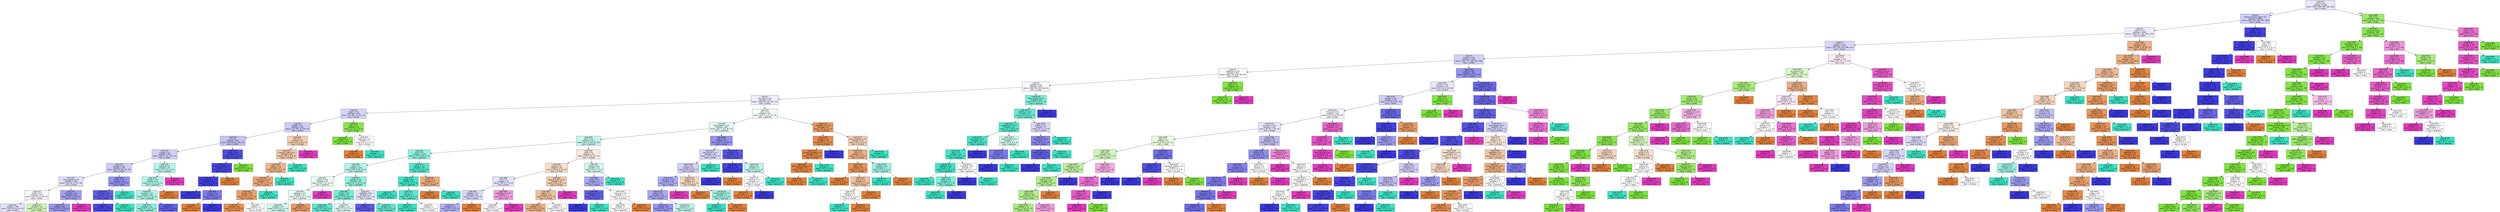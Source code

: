 digraph Tree {
node [shape=box, style="filled", color="black", fontname="helvetica"] ;
edge [fontname="helvetica"] ;
0 [label=<node &#35;0<br/>cumin &le; 0.5<br/>samples = 2298<br/>value = [412, 568, 290, 769, 259]<br/>class = korean>, fillcolor="#e8e8fc"] ;
1 [label=<node &#35;1<br/>roasted_sesame_seed &le; 0.5<br/>samples = 1868<br/>value = [410, 227, 284, 767, 180]<br/>class = korean>, fillcolor="#cfcff9"] ;
0 -> 1 [labeldistance=2.5, labelangle=45, headlabel="True"] ;
2 [label=<node &#35;2<br/>starch &le; 0.5<br/>samples = 1628<br/>value = [406, 227, 281, 536, 178]<br/>class = korean>, fillcolor="#eaeafc"] ;
1 -> 2 ;
3 [label=<node &#35;3<br/>cilantro &le; 0.5<br/>samples = 1414<br/>value = [257, 225, 267, 498, 167]<br/>class = korean>, fillcolor="#d8d7fa"] ;
2 -> 3 ;
4 [label=<node &#35;4<br/>cayenne &le; 0.5<br/>samples = 1255<br/>value = [222, 172, 260, 497, 104]<br/>class = korean>, fillcolor="#d1d0f9"] ;
3 -> 4 ;
5 [label=<node &#35;5<br/>cardamom &le; 0.5<br/>samples = 873<br/>value = [184, 123, 244, 268, 54]<br/>class = korean>, fillcolor="#f8f7fe"] ;
4 -> 5 ;
6 [label=<node &#35;6<br/>seaweed &le; 0.5<br/>samples = 839<br/>value = [184, 90, 244, 268, 53]<br/>class = korean>, fillcolor="#f7f7fe"] ;
5 -> 6 ;
7 [label=<node &#35;7<br/>soy_sauce &le; 0.5<br/>samples = 770<br/>value = [184, 90, 192, 251, 53]<br/>class = korean>, fillcolor="#ebebfc"] ;
6 -> 7 ;
8 [label=<node &#35;8<br/>yogurt &le; 0.5<br/>samples = 439<br/>value = [77, 90, 71, 164, 37]<br/>class = korean>, fillcolor="#d6d5f9"] ;
7 -> 8 ;
9 [label=<node &#35;9<br/>pepper &le; 0.5<br/>samples = 416<br/>value = [76, 69, 70, 164, 37]<br/>class = korean>, fillcolor="#cdccf8"] ;
8 -> 9 ;
10 [label=<node &#35;10<br/>nut &le; 0.5<br/>samples = 383<br/>value = [58, 68, 62, 164, 31]<br/>class = korean>, fillcolor="#c4c3f7"] ;
9 -> 10 ;
11 [label=<node &#35;11<br/>vinegar &le; 0.5<br/>samples = 350<br/>value = [56, 67, 62, 134, 31]<br/>class = korean>, fillcolor="#d1d0f9"] ;
10 -> 11 ;
12 [label=<node &#35;12<br/>soybean &le; 0.5<br/>samples = 303<br/>value = [52, 63, 39, 124, 25]<br/>class = korean>, fillcolor="#cdcdf8"] ;
11 -> 12 ;
13 [label=<node &#35;13<br/>black_pepper &le; 0.5<br/>samples = 264<br/>value = [52, 63, 27, 97, 25]<br/>class = korean>, fillcolor="#dedefb"] ;
12 -> 13 ;
14 [label=<node &#35;14<br/>butter &le; 0.5<br/>samples = 215<br/>value = [42, 61, 22, 68, 22]<br/>class = korean>, fillcolor="#f6f6fe"] ;
13 -> 14 ;
15 [label=<node &#35;15<br/>samples = 185<br/>value = [39, 45, 14, 65, 22]<br/>class = korean>, fillcolor="#e3e3fb"] ;
14 -> 15 ;
16 [label=<node &#35;16<br/>samples = 30<br/>value = [3, 16, 8, 3, 0]<br/>class = indian>, fillcolor="#cff6b7"] ;
14 -> 16 ;
17 [label=<node &#35;17<br/>coriander &le; 0.5<br/>samples = 49<br/>value = [10, 2, 5, 29, 3]<br/>class = korean>, fillcolor="#a09ff2"] ;
13 -> 17 ;
18 [label=<node &#35;18<br/>samples = 46<br/>value = [10, 2, 5, 29, 0]<br/>class = korean>, fillcolor="#9896f1"] ;
17 -> 18 ;
19 [label=<node &#35;19<br/>samples = 3<br/>value = [0, 0, 0, 0, 3]<br/>class = thai>, fillcolor="#e539c0"] ;
17 -> 19 ;
20 [label=<node &#35;20<br/>barley &le; 0.5<br/>samples = 39<br/>value = [0, 0, 12, 27, 0]<br/>class = korean>, fillcolor="#9391f1"] ;
12 -> 20 ;
21 [label=<node &#35;21<br/>enokidake &le; 0.5<br/>samples = 32<br/>value = [0, 0, 5, 27, 0]<br/>class = korean>, fillcolor="#605eea"] ;
20 -> 21 ;
22 [label=<node &#35;22<br/>samples = 29<br/>value = [0, 0, 2, 27, 0]<br/>class = korean>, fillcolor="#4a48e7"] ;
21 -> 22 ;
23 [label=<node &#35;23<br/>samples = 3<br/>value = [0, 0, 3, 0, 0]<br/>class = japanese>, fillcolor="#39e5c5"] ;
21 -> 23 ;
24 [label=<node &#35;24<br/>samples = 7<br/>value = [0, 0, 7, 0, 0]<br/>class = japanese>, fillcolor="#39e5c5"] ;
20 -> 24 ;
25 [label=<node &#35;25<br/>peanut &le; 0.5<br/>samples = 47<br/>value = [4, 4, 23, 10, 6]<br/>class = japanese>, fillcolor="#b9f6eb"] ;
11 -> 25 ;
26 [label=<node &#35;26<br/>chicken &le; 0.5<br/>samples = 43<br/>value = [4, 4, 23, 10, 2]<br/>class = japanese>, fillcolor="#b1f5e8"] ;
25 -> 26 ;
27 [label=<node &#35;27<br/>mustard &le; 0.5<br/>samples = 40<br/>value = [1, 4, 23, 10, 2]<br/>class = japanese>, fillcolor="#a9f4e6"] ;
26 -> 27 ;
28 [label=<node &#35;28<br/>samples = 34<br/>value = [1, 4, 22, 5, 2]<br/>class = japanese>, fillcolor="#8bf0dd"] ;
27 -> 28 ;
29 [label=<node &#35;29<br/>samples = 6<br/>value = [0, 0, 1, 5, 0]<br/>class = korean>, fillcolor="#6361ea"] ;
27 -> 29 ;
30 [label=<node &#35;30<br/>samples = 3<br/>value = [3, 0, 0, 0, 0]<br/>class = chinese>, fillcolor="#e58139"] ;
26 -> 30 ;
31 [label=<node &#35;31<br/>samples = 4<br/>value = [0, 0, 0, 0, 4]<br/>class = thai>, fillcolor="#e539c0"] ;
25 -> 31 ;
32 [label=<node &#35;32<br/>butter &le; 0.5<br/>samples = 33<br/>value = [2, 1, 0, 30, 0]<br/>class = korean>, fillcolor="#4f4ce8"] ;
10 -> 32 ;
33 [label=<node &#35;33<br/>cheddar_cheese &le; 0.5<br/>samples = 32<br/>value = [2, 0, 0, 30, 0]<br/>class = korean>, fillcolor="#4946e7"] ;
32 -> 33 ;
34 [label=<node &#35;34<br/>cane_molasses &le; 0.5<br/>samples = 31<br/>value = [1, 0, 0, 30, 0]<br/>class = korean>, fillcolor="#4240e6"] ;
33 -> 34 ;
35 [label=<node &#35;35<br/>samples = 27<br/>value = [0, 0, 0, 27, 0]<br/>class = korean>, fillcolor="#3c39e5"] ;
34 -> 35 ;
36 [label=<node &#35;36<br/>ginger &le; 0.5<br/>samples = 4<br/>value = [1, 0, 0, 3, 0]<br/>class = korean>, fillcolor="#7d7bee"] ;
34 -> 36 ;
37 [label=<node &#35;37<br/>samples = 1<br/>value = [1, 0, 0, 0, 0]<br/>class = chinese>, fillcolor="#e58139"] ;
36 -> 37 ;
38 [label=<node &#35;38<br/>samples = 3<br/>value = [0, 0, 0, 3, 0]<br/>class = korean>, fillcolor="#3c39e5"] ;
36 -> 38 ;
39 [label=<node &#35;39<br/>samples = 1<br/>value = [1, 0, 0, 0, 0]<br/>class = chinese>, fillcolor="#e58139"] ;
33 -> 39 ;
40 [label=<node &#35;40<br/>samples = 1<br/>value = [0, 1, 0, 0, 0]<br/>class = indian>, fillcolor="#7be539"] ;
32 -> 40 ;
41 [label=<node &#35;41<br/>fish &le; 0.5<br/>samples = 33<br/>value = [18, 1, 8, 0, 6]<br/>class = chinese>, fillcolor="#f5cdb0"] ;
9 -> 41 ;
42 [label=<node &#35;42<br/>mandarin_peel &le; 0.5<br/>samples = 30<br/>value = [18, 1, 8, 0, 3]<br/>class = chinese>, fillcolor="#f3c6a5"] ;
41 -> 42 ;
43 [label=<node &#35;43<br/>bread &le; 0.5<br/>samples = 27<br/>value = [18, 1, 5, 0, 3]<br/>class = chinese>, fillcolor="#f0b58a"] ;
42 -> 43 ;
44 [label=<node &#35;44<br/>lemon_juice &le; 0.5<br/>samples = 25<br/>value = [18, 1, 3, 0, 3]<br/>class = chinese>, fillcolor="#eda978"] ;
43 -> 44 ;
45 [label=<node &#35;45<br/>tomato &le; 0.5<br/>samples = 23<br/>value = [18, 1, 1, 0, 3]<br/>class = chinese>, fillcolor="#eca06a"] ;
44 -> 45 ;
46 [label=<node &#35;46<br/>samples = 19<br/>value = [17, 0, 0, 0, 2]<br/>class = chinese>, fillcolor="#e89050"] ;
45 -> 46 ;
47 [label=<node &#35;47<br/>samples = 4<br/>value = [1, 1, 1, 0, 1]<br/>class = chinese>, fillcolor="#ffffff"] ;
45 -> 47 ;
48 [label=<node &#35;48<br/>samples = 2<br/>value = [0, 0, 2, 0, 0]<br/>class = japanese>, fillcolor="#39e5c5"] ;
44 -> 48 ;
49 [label=<node &#35;49<br/>samples = 2<br/>value = [0, 0, 2, 0, 0]<br/>class = japanese>, fillcolor="#39e5c5"] ;
43 -> 49 ;
50 [label=<node &#35;50<br/>samples = 3<br/>value = [0, 0, 3, 0, 0]<br/>class = japanese>, fillcolor="#39e5c5"] ;
42 -> 50 ;
51 [label=<node &#35;51<br/>samples = 3<br/>value = [0, 0, 0, 0, 3]<br/>class = thai>, fillcolor="#e539c0"] ;
41 -> 51 ;
52 [label=<node &#35;52<br/>egg &le; 0.5<br/>samples = 23<br/>value = [1, 21, 1, 0, 0]<br/>class = indian>, fillcolor="#87e74b"] ;
8 -> 52 ;
53 [label=<node &#35;53<br/>samples = 21<br/>value = [0, 21, 0, 0, 0]<br/>class = indian>, fillcolor="#7be539"] ;
52 -> 53 ;
54 [label=<node &#35;54<br/>green_tea &le; 0.5<br/>samples = 2<br/>value = [1, 0, 1, 0, 0]<br/>class = chinese>, fillcolor="#ffffff"] ;
52 -> 54 ;
55 [label=<node &#35;55<br/>samples = 1<br/>value = [1, 0, 0, 0, 0]<br/>class = chinese>, fillcolor="#e58139"] ;
54 -> 55 ;
56 [label=<node &#35;56<br/>samples = 1<br/>value = [0, 0, 1, 0, 0]<br/>class = japanese>, fillcolor="#39e5c5"] ;
54 -> 56 ;
57 [label=<node &#35;57<br/>pork &le; 0.5<br/>samples = 331<br/>value = [107, 0, 121, 87, 16]<br/>class = japanese>, fillcolor="#f3fdfb"] ;
7 -> 57 ;
58 [label=<node &#35;58<br/>black_pepper &le; 0.5<br/>samples = 280<br/>value = [64, 0, 114, 86, 16]<br/>class = japanese>, fillcolor="#e2fbf7"] ;
57 -> 58 ;
59 [label=<node &#35;59<br/>garlic &le; 0.5<br/>samples = 217<br/>value = [52, 0, 104, 46, 15]<br/>class = japanese>, fillcolor="#c1f7ed"] ;
58 -> 59 ;
60 [label=<node &#35;60<br/>wine &le; 0.5<br/>samples = 139<br/>value = [23, 0, 88, 26, 2]<br/>class = japanese>, fillcolor="#92f1df"] ;
59 -> 60 ;
61 [label=<node &#35;61<br/>sake &le; 0.5<br/>samples = 103<br/>value = [19, 0, 56, 26, 2]<br/>class = japanese>, fillcolor="#b2f5e8"] ;
60 -> 61 ;
62 [label=<node &#35;62<br/>coconut &le; 0.5<br/>samples = 53<br/>value = [18, 0, 22, 11, 2]<br/>class = japanese>, fillcolor="#e8fcf8"] ;
61 -> 62 ;
63 [label=<node &#35;63<br/>cabbage &le; 0.5<br/>samples = 51<br/>value = [18, 0, 22, 11, 0]<br/>class = japanese>, fillcolor="#e7fcf8"] ;
62 -> 63 ;
64 [label=<node &#35;64<br/>samples = 45<br/>value = [13, 0, 21, 11, 0]<br/>class = japanese>, fillcolor="#cef8f0"] ;
63 -> 64 ;
65 [label=<node &#35;65<br/>samples = 6<br/>value = [5, 0, 1, 0, 0]<br/>class = chinese>, fillcolor="#ea9a61"] ;
63 -> 65 ;
66 [label=<node &#35;66<br/>samples = 2<br/>value = [0, 0, 0, 0, 2]<br/>class = thai>, fillcolor="#e539c0"] ;
62 -> 66 ;
67 [label=<node &#35;67<br/>soybean &le; 0.5<br/>samples = 50<br/>value = [1, 0, 34, 15, 0]<br/>class = japanese>, fillcolor="#94f1e0"] ;
61 -> 67 ;
68 [label=<node &#35;68<br/>chicken &le; 0.5<br/>samples = 37<br/>value = [1, 0, 28, 8, 0]<br/>class = japanese>, fillcolor="#76edd7"] ;
67 -> 68 ;
69 [label=<node &#35;69<br/>samples = 27<br/>value = [0, 0, 23, 4, 0]<br/>class = japanese>, fillcolor="#5beacf"] ;
68 -> 69 ;
70 [label=<node &#35;70<br/>samples = 10<br/>value = [1, 0, 5, 4, 0]<br/>class = japanese>, fillcolor="#defbf5"] ;
68 -> 70 ;
71 [label=<node &#35;71<br/>vegetable &le; 0.5<br/>samples = 13<br/>value = [0, 0, 6, 7, 0]<br/>class = korean>, fillcolor="#e3e3fb"] ;
67 -> 71 ;
72 [label=<node &#35;72<br/>samples = 7<br/>value = [0, 0, 1, 6, 0]<br/>class = korean>, fillcolor="#5d5ae9"] ;
71 -> 72 ;
73 [label=<node &#35;73<br/>samples = 6<br/>value = [0, 0, 5, 1, 0]<br/>class = japanese>, fillcolor="#61ead1"] ;
71 -> 73 ;
74 [label=<node &#35;74<br/>pepper &le; 0.5<br/>samples = 36<br/>value = [4, 0, 32, 0, 0]<br/>class = japanese>, fillcolor="#52e8cc"] ;
60 -> 74 ;
75 [label=<node &#35;75<br/>ginger &le; 0.5<br/>samples = 32<br/>value = [1, 0, 31, 0, 0]<br/>class = japanese>, fillcolor="#3fe6c7"] ;
74 -> 75 ;
76 [label=<node &#35;76<br/>samples = 25<br/>value = [0, 0, 25, 0, 0]<br/>class = japanese>, fillcolor="#39e5c5"] ;
75 -> 76 ;
77 [label=<node &#35;77<br/>fish &le; 0.5<br/>samples = 7<br/>value = [1, 0, 6, 0, 0]<br/>class = japanese>, fillcolor="#5ae9cf"] ;
75 -> 77 ;
78 [label=<node &#35;78<br/>samples = 5<br/>value = [0, 0, 5, 0, 0]<br/>class = japanese>, fillcolor="#39e5c5"] ;
77 -> 78 ;
79 [label=<node &#35;79<br/>samples = 2<br/>value = [1, 0, 1, 0, 0]<br/>class = chinese>, fillcolor="#ffffff"] ;
77 -> 79 ;
80 [label=<node &#35;80<br/>chive &le; 0.5<br/>samples = 4<br/>value = [3, 0, 1, 0, 0]<br/>class = chinese>, fillcolor="#eeab7b"] ;
74 -> 80 ;
81 [label=<node &#35;81<br/>samples = 3<br/>value = [3, 0, 0, 0, 0]<br/>class = chinese>, fillcolor="#e58139"] ;
80 -> 81 ;
82 [label=<node &#35;82<br/>samples = 1<br/>value = [0, 0, 1, 0, 0]<br/>class = japanese>, fillcolor="#39e5c5"] ;
80 -> 82 ;
83 [label=<node &#35;83<br/>sake &le; 0.5<br/>samples = 78<br/>value = [29, 0, 16, 20, 13]<br/>class = chinese>, fillcolor="#fbebe0"] ;
59 -> 83 ;
84 [label=<node &#35;84<br/>ginger &le; 0.5<br/>samples = 64<br/>value = [28, 0, 9, 15, 12]<br/>class = chinese>, fillcolor="#f8deca"] ;
83 -> 84 ;
85 [label=<node &#35;85<br/>rice &le; 0.5<br/>samples = 31<br/>value = [10, 0, 3, 13, 5]<br/>class = korean>, fillcolor="#e3e3fb"] ;
84 -> 85 ;
86 [label=<node &#35;86<br/>cabbage &le; 0.5<br/>samples = 24<br/>value = [9, 0, 2, 12, 1]<br/>class = korean>, fillcolor="#d8d7fa"] ;
85 -> 86 ;
87 [label=<node &#35;87<br/>samples = 21<br/>value = [6, 0, 2, 12, 1]<br/>class = korean>, fillcolor="#b1b0f5"] ;
86 -> 87 ;
88 [label=<node &#35;88<br/>samples = 3<br/>value = [3, 0, 0, 0, 0]<br/>class = chinese>, fillcolor="#e58139"] ;
86 -> 88 ;
89 [label=<node &#35;89<br/>vegetable_oil &le; 0.5<br/>samples = 7<br/>value = [1, 0, 1, 1, 4]<br/>class = thai>, fillcolor="#f29ce0"] ;
85 -> 89 ;
90 [label=<node &#35;90<br/>samples = 3<br/>value = [1, 0, 1, 1, 0]<br/>class = chinese>, fillcolor="#ffffff"] ;
89 -> 90 ;
91 [label=<node &#35;91<br/>samples = 4<br/>value = [0, 0, 0, 0, 4]<br/>class = thai>, fillcolor="#e539c0"] ;
89 -> 91 ;
92 [label=<node &#35;92<br/>peanut_butter &le; 0.5<br/>samples = 33<br/>value = [18, 0, 6, 2, 7]<br/>class = chinese>, fillcolor="#f4caab"] ;
84 -> 92 ;
93 [label=<node &#35;93<br/>beef &le; 0.5<br/>samples = 30<br/>value = [18, 0, 6, 2, 4]<br/>class = chinese>, fillcolor="#f2c09c"] ;
92 -> 93 ;
94 [label=<node &#35;94<br/>samples = 26<br/>value = [18, 0, 4, 0, 4]<br/>class = chinese>, fillcolor="#eeaf81"] ;
93 -> 94 ;
95 [label=<node &#35;95<br/>samples = 4<br/>value = [0, 0, 2, 2, 0]<br/>class = japanese>, fillcolor="#ffffff"] ;
93 -> 95 ;
96 [label=<node &#35;96<br/>samples = 3<br/>value = [0, 0, 0, 0, 3]<br/>class = thai>, fillcolor="#e539c0"] ;
92 -> 96 ;
97 [label=<node &#35;97<br/>chicken &le; 0.5<br/>samples = 14<br/>value = [1, 0, 7, 5, 1]<br/>class = japanese>, fillcolor="#d3f9f2"] ;
83 -> 97 ;
98 [label=<node &#35;98<br/>honey &le; 0.5<br/>samples = 9<br/>value = [1, 0, 2, 5, 1]<br/>class = korean>, fillcolor="#abaaf4"] ;
97 -> 98 ;
99 [label=<node &#35;99<br/>vegetable_oil &le; 0.5<br/>samples = 6<br/>value = [0, 0, 1, 5, 0]<br/>class = korean>, fillcolor="#6361ea"] ;
98 -> 99 ;
100 [label=<node &#35;100<br/>samples = 5<br/>value = [0, 0, 0, 5, 0]<br/>class = korean>, fillcolor="#3c39e5"] ;
99 -> 100 ;
101 [label=<node &#35;101<br/>samples = 1<br/>value = [0, 0, 1, 0, 0]<br/>class = japanese>, fillcolor="#39e5c5"] ;
99 -> 101 ;
102 [label=<node &#35;102<br/>lime_juice &le; 0.5<br/>samples = 3<br/>value = [1, 0, 1, 0, 1]<br/>class = chinese>, fillcolor="#ffffff"] ;
98 -> 102 ;
103 [label=<node &#35;103<br/>samples = 2<br/>value = [0, 0, 1, 0, 1]<br/>class = japanese>, fillcolor="#ffffff"] ;
102 -> 103 ;
104 [label=<node &#35;104<br/>samples = 1<br/>value = [1, 0, 0, 0, 0]<br/>class = chinese>, fillcolor="#e58139"] ;
102 -> 104 ;
105 [label=<node &#35;105<br/>samples = 5<br/>value = [0, 0, 5, 0, 0]<br/>class = japanese>, fillcolor="#39e5c5"] ;
97 -> 105 ;
106 [label=<node &#35;106<br/>beef &le; 0.5<br/>samples = 63<br/>value = [12, 0, 10, 40, 1]<br/>class = korean>, fillcolor="#9492f1"] ;
58 -> 106 ;
107 [label=<node &#35;107<br/>katsuobushi &le; 0.5<br/>samples = 34<br/>value = [10, 0, 8, 15, 1]<br/>class = korean>, fillcolor="#d6d6fa"] ;
106 -> 107 ;
108 [label=<node &#35;108<br/>wine &le; 0.5<br/>samples = 31<br/>value = [10, 0, 5, 15, 1]<br/>class = korean>, fillcolor="#d1d0f9"] ;
107 -> 108 ;
109 [label=<node &#35;109<br/>holy_basil &le; 0.5<br/>samples = 26<br/>value = [7, 0, 3, 15, 1]<br/>class = korean>, fillcolor="#adacf4"] ;
108 -> 109 ;
110 [label=<node &#35;110<br/>carrot &le; 0.5<br/>samples = 25<br/>value = [7, 0, 3, 15, 0]<br/>class = korean>, fillcolor="#a8a7f3"] ;
109 -> 110 ;
111 [label=<node &#35;111<br/>samples = 21<br/>value = [6, 0, 1, 14, 0]<br/>class = korean>, fillcolor="#9795f1"] ;
110 -> 111 ;
112 [label=<node &#35;112<br/>samples = 4<br/>value = [1, 0, 2, 1, 0]<br/>class = japanese>, fillcolor="#bdf6ec"] ;
110 -> 112 ;
113 [label=<node &#35;113<br/>samples = 1<br/>value = [0, 0, 0, 0, 1]<br/>class = thai>, fillcolor="#e539c0"] ;
109 -> 113 ;
114 [label=<node &#35;114<br/>ginger &le; 0.5<br/>samples = 5<br/>value = [3, 0, 2, 0, 0]<br/>class = chinese>, fillcolor="#f6d5bd"] ;
108 -> 114 ;
115 [label=<node &#35;115<br/>samples = 2<br/>value = [2, 0, 0, 0, 0]<br/>class = chinese>, fillcolor="#e58139"] ;
114 -> 115 ;
116 [label=<node &#35;116<br/>chicken_broth &le; 0.5<br/>samples = 3<br/>value = [1, 0, 2, 0, 0]<br/>class = japanese>, fillcolor="#9cf2e2"] ;
114 -> 116 ;
117 [label=<node &#35;117<br/>samples = 2<br/>value = [0, 0, 2, 0, 0]<br/>class = japanese>, fillcolor="#39e5c5"] ;
116 -> 117 ;
118 [label=<node &#35;118<br/>samples = 1<br/>value = [1, 0, 0, 0, 0]<br/>class = chinese>, fillcolor="#e58139"] ;
116 -> 118 ;
119 [label=<node &#35;119<br/>samples = 3<br/>value = [0, 0, 3, 0, 0]<br/>class = japanese>, fillcolor="#39e5c5"] ;
107 -> 119 ;
120 [label=<node &#35;120<br/>soybean &le; 0.5<br/>samples = 29<br/>value = [2, 0, 2, 25, 0]<br/>class = korean>, fillcolor="#5956e9"] ;
106 -> 120 ;
121 [label=<node &#35;121<br/>leek &le; 0.5<br/>samples = 25<br/>value = [1, 0, 0, 24, 0]<br/>class = korean>, fillcolor="#4441e6"] ;
120 -> 121 ;
122 [label=<node &#35;122<br/>samples = 24<br/>value = [0, 0, 0, 24, 0]<br/>class = korean>, fillcolor="#3c39e5"] ;
121 -> 122 ;
123 [label=<node &#35;123<br/>samples = 1<br/>value = [1, 0, 0, 0, 0]<br/>class = chinese>, fillcolor="#e58139"] ;
121 -> 123 ;
124 [label=<node &#35;124<br/>sake &le; 0.5<br/>samples = 4<br/>value = [1, 0, 2, 1, 0]<br/>class = japanese>, fillcolor="#bdf6ec"] ;
120 -> 124 ;
125 [label=<node &#35;125<br/>mushroom &le; 0.5<br/>samples = 2<br/>value = [1, 0, 0, 1, 0]<br/>class = chinese>, fillcolor="#ffffff"] ;
124 -> 125 ;
126 [label=<node &#35;126<br/>samples = 1<br/>value = [1, 0, 0, 0, 0]<br/>class = chinese>, fillcolor="#e58139"] ;
125 -> 126 ;
127 [label=<node &#35;127<br/>samples = 1<br/>value = [0, 0, 0, 1, 0]<br/>class = korean>, fillcolor="#3c39e5"] ;
125 -> 127 ;
128 [label=<node &#35;128<br/>samples = 2<br/>value = [0, 0, 2, 0, 0]<br/>class = japanese>, fillcolor="#39e5c5"] ;
124 -> 128 ;
129 [label=<node &#35;129<br/>vegetable_oil &le; 0.5<br/>samples = 51<br/>value = [43, 0, 7, 1, 0]<br/>class = chinese>, fillcolor="#ea985d"] ;
57 -> 129 ;
130 [label=<node &#35;130<br/>orange &le; 0.5<br/>samples = 38<br/>value = [35, 0, 2, 1, 0]<br/>class = chinese>, fillcolor="#e78c4a"] ;
129 -> 130 ;
131 [label=<node &#35;131<br/>chinese_cabbage &le; 0.5<br/>samples = 37<br/>value = [35, 0, 2, 0, 0]<br/>class = chinese>, fillcolor="#e68844"] ;
130 -> 131 ;
132 [label=<node &#35;132<br/>green_bell_pepper &le; 0.5<br/>samples = 36<br/>value = [35, 0, 1, 0, 0]<br/>class = chinese>, fillcolor="#e6853f"] ;
131 -> 132 ;
133 [label=<node &#35;133<br/>samples = 35<br/>value = [35, 0, 0, 0, 0]<br/>class = chinese>, fillcolor="#e58139"] ;
132 -> 133 ;
134 [label=<node &#35;134<br/>samples = 1<br/>value = [0, 0, 1, 0, 0]<br/>class = japanese>, fillcolor="#39e5c5"] ;
132 -> 134 ;
135 [label=<node &#35;135<br/>samples = 1<br/>value = [0, 0, 1, 0, 0]<br/>class = japanese>, fillcolor="#39e5c5"] ;
131 -> 135 ;
136 [label=<node &#35;136<br/>samples = 1<br/>value = [0, 0, 0, 1, 0]<br/>class = korean>, fillcolor="#3c39e5"] ;
130 -> 136 ;
137 [label=<node &#35;137<br/>cane_molasses &le; 0.5<br/>samples = 13<br/>value = [8, 0, 5, 0, 0]<br/>class = chinese>, fillcolor="#f5d0b5"] ;
129 -> 137 ;
138 [label=<node &#35;138<br/>rice &le; 0.5<br/>samples = 11<br/>value = [8, 0, 3, 0, 0]<br/>class = chinese>, fillcolor="#efb083"] ;
137 -> 138 ;
139 [label=<node &#35;139<br/>sake &le; 0.5<br/>samples = 8<br/>value = [7, 0, 1, 0, 0]<br/>class = chinese>, fillcolor="#e99355"] ;
138 -> 139 ;
140 [label=<node &#35;140<br/>samples = 5<br/>value = [5, 0, 0, 0, 0]<br/>class = chinese>, fillcolor="#e58139"] ;
139 -> 140 ;
141 [label=<node &#35;141<br/>clam &le; 0.5<br/>samples = 3<br/>value = [2, 0, 1, 0, 0]<br/>class = chinese>, fillcolor="#f2c09c"] ;
139 -> 141 ;
142 [label=<node &#35;142<br/>scallion &le; 0.5<br/>samples = 2<br/>value = [1, 0, 1, 0, 0]<br/>class = chinese>, fillcolor="#ffffff"] ;
141 -> 142 ;
143 [label=<node &#35;143<br/>samples = 1<br/>value = [0, 0, 1, 0, 0]<br/>class = japanese>, fillcolor="#39e5c5"] ;
142 -> 143 ;
144 [label=<node &#35;144<br/>samples = 1<br/>value = [1, 0, 0, 0, 0]<br/>class = chinese>, fillcolor="#e58139"] ;
142 -> 144 ;
145 [label=<node &#35;145<br/>samples = 1<br/>value = [1, 0, 0, 0, 0]<br/>class = chinese>, fillcolor="#e58139"] ;
141 -> 145 ;
146 [label=<node &#35;146<br/>soybean &le; 0.5<br/>samples = 3<br/>value = [1, 0, 2, 0, 0]<br/>class = japanese>, fillcolor="#9cf2e2"] ;
138 -> 146 ;
147 [label=<node &#35;147<br/>samples = 2<br/>value = [0, 0, 2, 0, 0]<br/>class = japanese>, fillcolor="#39e5c5"] ;
146 -> 147 ;
148 [label=<node &#35;148<br/>samples = 1<br/>value = [1, 0, 0, 0, 0]<br/>class = chinese>, fillcolor="#e58139"] ;
146 -> 148 ;
149 [label=<node &#35;149<br/>samples = 2<br/>value = [0, 0, 2, 0, 0]<br/>class = japanese>, fillcolor="#39e5c5"] ;
137 -> 149 ;
150 [label=<node &#35;150<br/>black_pepper &le; 0.5<br/>samples = 69<br/>value = [0, 0, 52, 17, 0]<br/>class = japanese>, fillcolor="#7aeed8"] ;
6 -> 150 ;
151 [label=<node &#35;151<br/>sesame_oil &le; 0.5<br/>samples = 63<br/>value = [0, 0, 52, 11, 0]<br/>class = japanese>, fillcolor="#63ead1"] ;
150 -> 151 ;
152 [label=<node &#35;152<br/>vegetable_oil &le; 0.5<br/>samples = 54<br/>value = [0, 0, 48, 6, 0]<br/>class = japanese>, fillcolor="#52e8cc"] ;
151 -> 152 ;
153 [label=<node &#35;153<br/>black_bean &le; 0.5<br/>samples = 47<br/>value = [0, 0, 44, 3, 0]<br/>class = japanese>, fillcolor="#46e7c9"] ;
152 -> 153 ;
154 [label=<node &#35;154<br/>kelp &le; 0.5<br/>samples = 46<br/>value = [0, 0, 44, 2, 0]<br/>class = japanese>, fillcolor="#42e6c8"] ;
153 -> 154 ;
155 [label=<node &#35;155<br/>vegetable &le; 0.5<br/>samples = 44<br/>value = [0, 0, 43, 1, 0]<br/>class = japanese>, fillcolor="#3ee6c6"] ;
154 -> 155 ;
156 [label=<node &#35;156<br/>samples = 40<br/>value = [0, 0, 40, 0, 0]<br/>class = japanese>, fillcolor="#39e5c5"] ;
155 -> 156 ;
157 [label=<node &#35;157<br/>radish &le; 0.5<br/>samples = 4<br/>value = [0, 0, 3, 1, 0]<br/>class = japanese>, fillcolor="#7beed8"] ;
155 -> 157 ;
158 [label=<node &#35;158<br/>samples = 3<br/>value = [0, 0, 3, 0, 0]<br/>class = japanese>, fillcolor="#39e5c5"] ;
157 -> 158 ;
159 [label=<node &#35;159<br/>samples = 1<br/>value = [0, 0, 0, 1, 0]<br/>class = korean>, fillcolor="#3c39e5"] ;
157 -> 159 ;
160 [label=<node &#35;160<br/>cucumber &le; 0.5<br/>samples = 2<br/>value = [0, 0, 1, 1, 0]<br/>class = japanese>, fillcolor="#ffffff"] ;
154 -> 160 ;
161 [label=<node &#35;161<br/>samples = 1<br/>value = [0, 0, 0, 1, 0]<br/>class = korean>, fillcolor="#3c39e5"] ;
160 -> 161 ;
162 [label=<node &#35;162<br/>samples = 1<br/>value = [0, 0, 1, 0, 0]<br/>class = japanese>, fillcolor="#39e5c5"] ;
160 -> 162 ;
163 [label=<node &#35;163<br/>samples = 1<br/>value = [0, 0, 0, 1, 0]<br/>class = korean>, fillcolor="#3c39e5"] ;
153 -> 163 ;
164 [label=<node &#35;164<br/>sesame_seed &le; 0.5<br/>samples = 7<br/>value = [0, 0, 4, 3, 0]<br/>class = japanese>, fillcolor="#cef8f0"] ;
152 -> 164 ;
165 [label=<node &#35;165<br/>corn &le; 0.5<br/>samples = 4<br/>value = [0, 0, 1, 3, 0]<br/>class = korean>, fillcolor="#7d7bee"] ;
164 -> 165 ;
166 [label=<node &#35;166<br/>samples = 3<br/>value = [0, 0, 0, 3, 0]<br/>class = korean>, fillcolor="#3c39e5"] ;
165 -> 166 ;
167 [label=<node &#35;167<br/>samples = 1<br/>value = [0, 0, 1, 0, 0]<br/>class = japanese>, fillcolor="#39e5c5"] ;
165 -> 167 ;
168 [label=<node &#35;168<br/>samples = 3<br/>value = [0, 0, 3, 0, 0]<br/>class = japanese>, fillcolor="#39e5c5"] ;
164 -> 168 ;
169 [label=<node &#35;169<br/>scallion &le; 0.5<br/>samples = 9<br/>value = [0, 0, 4, 5, 0]<br/>class = korean>, fillcolor="#d8d7fa"] ;
151 -> 169 ;
170 [label=<node &#35;170<br/>katsuobushi &le; 0.5<br/>samples = 7<br/>value = [0, 0, 2, 5, 0]<br/>class = korean>, fillcolor="#8a88ef"] ;
169 -> 170 ;
171 [label=<node &#35;171<br/>sesame_seed &le; 0.5<br/>samples = 6<br/>value = [0, 0, 1, 5, 0]<br/>class = korean>, fillcolor="#6361ea"] ;
170 -> 171 ;
172 [label=<node &#35;172<br/>samples = 5<br/>value = [0, 0, 0, 5, 0]<br/>class = korean>, fillcolor="#3c39e5"] ;
171 -> 172 ;
173 [label=<node &#35;173<br/>samples = 1<br/>value = [0, 0, 1, 0, 0]<br/>class = japanese>, fillcolor="#39e5c5"] ;
171 -> 173 ;
174 [label=<node &#35;174<br/>samples = 1<br/>value = [0, 0, 1, 0, 0]<br/>class = japanese>, fillcolor="#39e5c5"] ;
170 -> 174 ;
175 [label=<node &#35;175<br/>samples = 2<br/>value = [0, 0, 2, 0, 0]<br/>class = japanese>, fillcolor="#39e5c5"] ;
169 -> 175 ;
176 [label=<node &#35;176<br/>samples = 6<br/>value = [0, 0, 0, 6, 0]<br/>class = korean>, fillcolor="#3c39e5"] ;
150 -> 176 ;
177 [label=<node &#35;177<br/>bean &le; 0.5<br/>samples = 34<br/>value = [0, 33, 0, 0, 1]<br/>class = indian>, fillcolor="#7fe63f"] ;
5 -> 177 ;
178 [label=<node &#35;178<br/>samples = 33<br/>value = [0, 33, 0, 0, 0]<br/>class = indian>, fillcolor="#7be539"] ;
177 -> 178 ;
179 [label=<node &#35;179<br/>samples = 1<br/>value = [0, 0, 0, 0, 1]<br/>class = thai>, fillcolor="#e539c0"] ;
177 -> 179 ;
180 [label=<node &#35;180<br/>scallion &le; 0.5<br/>samples = 382<br/>value = [38, 49, 16, 229, 50]<br/>class = korean>, fillcolor="#9694f1"] ;
4 -> 180 ;
181 [label=<node &#35;181<br/>turmeric &le; 0.5<br/>samples = 170<br/>value = [15, 48, 9, 63, 35]<br/>class = korean>, fillcolor="#e7e7fc"] ;
180 -> 181 ;
182 [label=<node &#35;182<br/>soybean &le; 0.5<br/>samples = 150<br/>value = [15, 29, 9, 63, 34]<br/>class = korean>, fillcolor="#cecef8"] ;
181 -> 182 ;
183 [label=<node &#35;183<br/>lime_juice &le; 0.5<br/>samples = 119<br/>value = [10, 29, 8, 38, 34]<br/>class = korean>, fillcolor="#f6f6fe"] ;
182 -> 183 ;
184 [label=<node &#35;184<br/>soy_sauce &le; 0.5<br/>samples = 103<br/>value = [9, 28, 7, 38, 21]<br/>class = korean>, fillcolor="#e5e5fc"] ;
183 -> 184 ;
185 [label=<node &#35;185<br/>egg &le; 0.5<br/>samples = 67<br/>value = [4, 28, 3, 20, 12]<br/>class = indian>, fillcolor="#e9fbdd"] ;
184 -> 185 ;
186 [label=<node &#35;186<br/>fish &le; 0.5<br/>samples = 55<br/>value = [3, 27, 3, 11, 11]<br/>class = indian>, fillcolor="#cff6b7"] ;
185 -> 186 ;
187 [label=<node &#35;187<br/>sesame_oil &le; 0.5<br/>samples = 45<br/>value = [3, 26, 3, 8, 5]<br/>class = indian>, fillcolor="#bff29f"] ;
186 -> 187 ;
188 [label=<node &#35;188<br/>peanut_oil &le; 0.5<br/>samples = 42<br/>value = [3, 26, 3, 5, 5]<br/>class = indian>, fillcolor="#b4f08f"] ;
187 -> 188 ;
189 [label=<node &#35;189<br/>basil &le; 0.5<br/>samples = 40<br/>value = [1, 26, 3, 5, 5]<br/>class = indian>, fillcolor="#b0ef88"] ;
188 -> 189 ;
190 [label=<node &#35;190<br/>samples = 37<br/>value = [1, 26, 2, 5, 3]<br/>class = indian>, fillcolor="#a8ee7d"] ;
189 -> 190 ;
191 [label=<node &#35;191<br/>samples = 3<br/>value = [0, 0, 1, 0, 2]<br/>class = thai>, fillcolor="#f29ce0"] ;
189 -> 191 ;
192 [label=<node &#35;192<br/>samples = 2<br/>value = [2, 0, 0, 0, 0]<br/>class = chinese>, fillcolor="#e58139"] ;
188 -> 192 ;
193 [label=<node &#35;193<br/>samples = 3<br/>value = [0, 0, 0, 3, 0]<br/>class = korean>, fillcolor="#3c39e5"] ;
187 -> 193 ;
194 [label=<node &#35;194<br/>rice &le; 0.5<br/>samples = 10<br/>value = [0, 1, 0, 3, 6]<br/>class = thai>, fillcolor="#f4aae4"] ;
186 -> 194 ;
195 [label=<node &#35;195<br/>nira &le; 0.5<br/>samples = 8<br/>value = [0, 1, 0, 1, 6]<br/>class = thai>, fillcolor="#ec72d2"] ;
194 -> 195 ;
196 [label=<node &#35;196<br/>mango &le; 0.5<br/>samples = 7<br/>value = [0, 1, 0, 0, 6]<br/>class = thai>, fillcolor="#e95acb"] ;
195 -> 196 ;
197 [label=<node &#35;197<br/>samples = 6<br/>value = [0, 0, 0, 0, 6]<br/>class = thai>, fillcolor="#e539c0"] ;
196 -> 197 ;
198 [label=<node &#35;198<br/>samples = 1<br/>value = [0, 1, 0, 0, 0]<br/>class = indian>, fillcolor="#7be539"] ;
196 -> 198 ;
199 [label=<node &#35;199<br/>samples = 1<br/>value = [0, 0, 0, 1, 0]<br/>class = korean>, fillcolor="#3c39e5"] ;
195 -> 199 ;
200 [label=<node &#35;200<br/>samples = 2<br/>value = [0, 0, 0, 2, 0]<br/>class = korean>, fillcolor="#3c39e5"] ;
194 -> 200 ;
201 [label=<node &#35;201<br/>corn &le; 0.5<br/>samples = 12<br/>value = [1, 1, 0, 9, 1]<br/>class = korean>, fillcolor="#716fec"] ;
185 -> 201 ;
202 [label=<node &#35;202<br/>chicken &le; 0.5<br/>samples = 10<br/>value = [0, 0, 0, 9, 1]<br/>class = korean>, fillcolor="#524fe8"] ;
201 -> 202 ;
203 [label=<node &#35;203<br/>samples = 9<br/>value = [0, 0, 0, 9, 0]<br/>class = korean>, fillcolor="#3c39e5"] ;
202 -> 203 ;
204 [label=<node &#35;204<br/>samples = 1<br/>value = [0, 0, 0, 0, 1]<br/>class = thai>, fillcolor="#e539c0"] ;
202 -> 204 ;
205 [label=<node &#35;205<br/>parmesan_cheese &le; 0.5<br/>samples = 2<br/>value = [1, 1, 0, 0, 0]<br/>class = chinese>, fillcolor="#ffffff"] ;
201 -> 205 ;
206 [label=<node &#35;206<br/>samples = 1<br/>value = [1, 0, 0, 0, 0]<br/>class = chinese>, fillcolor="#e58139"] ;
205 -> 206 ;
207 [label=<node &#35;207<br/>samples = 1<br/>value = [0, 1, 0, 0, 0]<br/>class = indian>, fillcolor="#7be539"] ;
205 -> 207 ;
208 [label=<node &#35;208<br/>chicken &le; 0.5<br/>samples = 36<br/>value = [5, 0, 4, 18, 9]<br/>class = korean>, fillcolor="#bebdf6"] ;
184 -> 208 ;
209 [label=<node &#35;209<br/>tomato &le; 0.5<br/>samples = 27<br/>value = [4, 0, 3, 17, 3]<br/>class = korean>, fillcolor="#918ff0"] ;
208 -> 209 ;
210 [label=<node &#35;210<br/>mint &le; 0.5<br/>samples = 25<br/>value = [3, 0, 3, 17, 2]<br/>class = korean>, fillcolor="#8381ee"] ;
209 -> 210 ;
211 [label=<node &#35;211<br/>sherry &le; 0.5<br/>samples = 24<br/>value = [3, 0, 3, 17, 1]<br/>class = korean>, fillcolor="#7d7bee"] ;
210 -> 211 ;
212 [label=<node &#35;212<br/>star_anise &le; 0.5<br/>samples = 23<br/>value = [3, 0, 3, 17, 0]<br/>class = korean>, fillcolor="#7774ed"] ;
211 -> 212 ;
213 [label=<node &#35;213<br/>samples = 22<br/>value = [2, 0, 3, 17, 0]<br/>class = korean>, fillcolor="#6f6dec"] ;
212 -> 213 ;
214 [label=<node &#35;214<br/>samples = 1<br/>value = [1, 0, 0, 0, 0]<br/>class = chinese>, fillcolor="#e58139"] ;
212 -> 214 ;
215 [label=<node &#35;215<br/>samples = 1<br/>value = [0, 0, 0, 0, 1]<br/>class = thai>, fillcolor="#e539c0"] ;
211 -> 215 ;
216 [label=<node &#35;216<br/>samples = 1<br/>value = [0, 0, 0, 0, 1]<br/>class = thai>, fillcolor="#e539c0"] ;
210 -> 216 ;
217 [label=<node &#35;217<br/>lemon &le; 0.5<br/>samples = 2<br/>value = [1, 0, 0, 0, 1]<br/>class = chinese>, fillcolor="#ffffff"] ;
209 -> 217 ;
218 [label=<node &#35;218<br/>samples = 1<br/>value = [1, 0, 0, 0, 0]<br/>class = chinese>, fillcolor="#e58139"] ;
217 -> 218 ;
219 [label=<node &#35;219<br/>samples = 1<br/>value = [0, 0, 0, 0, 1]<br/>class = thai>, fillcolor="#e539c0"] ;
217 -> 219 ;
220 [label=<node &#35;220<br/>sesame_oil &le; 0.5<br/>samples = 9<br/>value = [1, 0, 1, 1, 6]<br/>class = thai>, fillcolor="#ef83d8"] ;
208 -> 220 ;
221 [label=<node &#35;221<br/>samples = 5<br/>value = [0, 0, 0, 0, 5]<br/>class = thai>, fillcolor="#e539c0"] ;
220 -> 221 ;
222 [label=<node &#35;222<br/>basil &le; 0.5<br/>samples = 4<br/>value = [1, 0, 1, 1, 1]<br/>class = chinese>, fillcolor="#ffffff"] ;
220 -> 222 ;
223 [label=<node &#35;223<br/>sesame_seed &le; 0.5<br/>samples = 3<br/>value = [0, 0, 1, 1, 1]<br/>class = japanese>, fillcolor="#ffffff"] ;
222 -> 223 ;
224 [label=<node &#35;224<br/>onion &le; 0.5<br/>samples = 2<br/>value = [0, 0, 1, 1, 0]<br/>class = japanese>, fillcolor="#ffffff"] ;
223 -> 224 ;
225 [label=<node &#35;225<br/>samples = 1<br/>value = [0, 0, 0, 1, 0]<br/>class = korean>, fillcolor="#3c39e5"] ;
224 -> 225 ;
226 [label=<node &#35;226<br/>samples = 1<br/>value = [0, 0, 1, 0, 0]<br/>class = japanese>, fillcolor="#39e5c5"] ;
224 -> 226 ;
227 [label=<node &#35;227<br/>samples = 1<br/>value = [0, 0, 0, 0, 1]<br/>class = thai>, fillcolor="#e539c0"] ;
223 -> 227 ;
228 [label=<node &#35;228<br/>samples = 1<br/>value = [1, 0, 0, 0, 0]<br/>class = chinese>, fillcolor="#e58139"] ;
222 -> 228 ;
229 [label=<node &#35;229<br/>buckwheat &le; 0.5<br/>samples = 16<br/>value = [1, 1, 1, 0, 13]<br/>class = thai>, fillcolor="#ea61cd"] ;
183 -> 229 ;
230 [label=<node &#35;230<br/>orange &le; 0.5<br/>samples = 15<br/>value = [1, 1, 0, 0, 13]<br/>class = thai>, fillcolor="#e955c9"] ;
229 -> 230 ;
231 [label=<node &#35;231<br/>pork_sausage &le; 0.5<br/>samples = 14<br/>value = [1, 0, 0, 0, 13]<br/>class = thai>, fillcolor="#e748c5"] ;
230 -> 231 ;
232 [label=<node &#35;232<br/>samples = 13<br/>value = [0, 0, 0, 0, 13]<br/>class = thai>, fillcolor="#e539c0"] ;
231 -> 232 ;
233 [label=<node &#35;233<br/>samples = 1<br/>value = [1, 0, 0, 0, 0]<br/>class = chinese>, fillcolor="#e58139"] ;
231 -> 233 ;
234 [label=<node &#35;234<br/>samples = 1<br/>value = [0, 1, 0, 0, 0]<br/>class = indian>, fillcolor="#7be539"] ;
230 -> 234 ;
235 [label=<node &#35;235<br/>samples = 1<br/>value = [0, 0, 1, 0, 0]<br/>class = japanese>, fillcolor="#39e5c5"] ;
229 -> 235 ;
236 [label=<node &#35;236<br/>pepper &le; 0.5<br/>samples = 31<br/>value = [5, 0, 1, 25, 0]<br/>class = korean>, fillcolor="#6967eb"] ;
182 -> 236 ;
237 [label=<node &#35;237<br/>lettuce &le; 0.5<br/>samples = 25<br/>value = [0, 0, 1, 24, 0]<br/>class = korean>, fillcolor="#4441e6"] ;
236 -> 237 ;
238 [label=<node &#35;238<br/>samples = 22<br/>value = [0, 0, 0, 22, 0]<br/>class = korean>, fillcolor="#3c39e5"] ;
237 -> 238 ;
239 [label=<node &#35;239<br/>vegetable &le; 0.5<br/>samples = 3<br/>value = [0, 0, 1, 2, 0]<br/>class = korean>, fillcolor="#9e9cf2"] ;
237 -> 239 ;
240 [label=<node &#35;240<br/>samples = 1<br/>value = [0, 0, 1, 0, 0]<br/>class = japanese>, fillcolor="#39e5c5"] ;
239 -> 240 ;
241 [label=<node &#35;241<br/>samples = 2<br/>value = [0, 0, 0, 2, 0]<br/>class = korean>, fillcolor="#3c39e5"] ;
239 -> 241 ;
242 [label=<node &#35;242<br/>zucchini &le; 0.5<br/>samples = 6<br/>value = [5, 0, 0, 1, 0]<br/>class = chinese>, fillcolor="#ea9a61"] ;
236 -> 242 ;
243 [label=<node &#35;243<br/>samples = 5<br/>value = [5, 0, 0, 0, 0]<br/>class = chinese>, fillcolor="#e58139"] ;
242 -> 243 ;
244 [label=<node &#35;244<br/>samples = 1<br/>value = [0, 0, 0, 1, 0]<br/>class = korean>, fillcolor="#3c39e5"] ;
242 -> 244 ;
245 [label=<node &#35;245<br/>basil &le; 0.5<br/>samples = 20<br/>value = [0, 19, 0, 0, 1]<br/>class = indian>, fillcolor="#82e643"] ;
181 -> 245 ;
246 [label=<node &#35;246<br/>samples = 19<br/>value = [0, 19, 0, 0, 0]<br/>class = indian>, fillcolor="#7be539"] ;
245 -> 246 ;
247 [label=<node &#35;247<br/>samples = 1<br/>value = [0, 0, 0, 0, 1]<br/>class = thai>, fillcolor="#e539c0"] ;
245 -> 247 ;
248 [label=<node &#35;248<br/>peanut_butter &le; 0.5<br/>samples = 212<br/>value = [23, 1, 7, 166, 15]<br/>class = korean>, fillcolor="#6b69eb"] ;
180 -> 248 ;
249 [label=<node &#35;249<br/>mint &le; 0.5<br/>samples = 206<br/>value = [23, 1, 7, 166, 9]<br/>class = korean>, fillcolor="#6764eb"] ;
248 -> 249 ;
250 [label=<node &#35;250<br/>vinegar &le; 0.5<br/>samples = 200<br/>value = [23, 0, 6, 166, 5]<br/>class = korean>, fillcolor="#615fea"] ;
249 -> 250 ;
251 [label=<node &#35;251<br/>basil &le; 0.5<br/>samples = 168<br/>value = [11, 0, 4, 149, 4]<br/>class = korean>, fillcolor="#5451e8"] ;
250 -> 251 ;
252 [label=<node &#35;252<br/>bean &le; 0.5<br/>samples = 166<br/>value = [11, 0, 4, 149, 2]<br/>class = korean>, fillcolor="#514fe8"] ;
251 -> 252 ;
253 [label=<node &#35;253<br/>chicken &le; 0.5<br/>samples = 160<br/>value = [8, 0, 4, 147, 1]<br/>class = korean>, fillcolor="#4d4ae7"] ;
252 -> 253 ;
254 [label=<node &#35;254<br/>katsuobushi &le; 0.5<br/>samples = 154<br/>value = [8, 0, 2, 144, 0]<br/>class = korean>, fillcolor="#4947e7"] ;
253 -> 254 ;
255 [label=<node &#35;255<br/>litchi &le; 0.5<br/>samples = 153<br/>value = [8, 0, 1, 144, 0]<br/>class = korean>, fillcolor="#4845e7"] ;
254 -> 255 ;
256 [label=<node &#35;256<br/>egg_noodle &le; 0.5<br/>samples = 152<br/>value = [8, 0, 0, 144, 0]<br/>class = korean>, fillcolor="#4744e6"] ;
255 -> 256 ;
257 [label=<node &#35;257<br/>samples = 151<br/>value = [7, 0, 0, 144, 0]<br/>class = korean>, fillcolor="#4543e6"] ;
256 -> 257 ;
258 [label=<node &#35;258<br/>samples = 1<br/>value = [1, 0, 0, 0, 0]<br/>class = chinese>, fillcolor="#e58139"] ;
256 -> 258 ;
259 [label=<node &#35;259<br/>samples = 1<br/>value = [0, 0, 1, 0, 0]<br/>class = japanese>, fillcolor="#39e5c5"] ;
255 -> 259 ;
260 [label=<node &#35;260<br/>samples = 1<br/>value = [0, 0, 1, 0, 0]<br/>class = japanese>, fillcolor="#39e5c5"] ;
254 -> 260 ;
261 [label=<node &#35;261<br/>cashew &le; 0.5<br/>samples = 6<br/>value = [0, 0, 2, 3, 1]<br/>class = korean>, fillcolor="#cecef8"] ;
253 -> 261 ;
262 [label=<node &#35;262<br/>honey &le; 0.5<br/>samples = 5<br/>value = [0, 0, 2, 3, 0]<br/>class = korean>, fillcolor="#bebdf6"] ;
261 -> 262 ;
263 [label=<node &#35;263<br/>wine &le; 0.5<br/>samples = 4<br/>value = [0, 0, 1, 3, 0]<br/>class = korean>, fillcolor="#7d7bee"] ;
262 -> 263 ;
264 [label=<node &#35;264<br/>samples = 3<br/>value = [0, 0, 0, 3, 0]<br/>class = korean>, fillcolor="#3c39e5"] ;
263 -> 264 ;
265 [label=<node &#35;265<br/>samples = 1<br/>value = [0, 0, 1, 0, 0]<br/>class = japanese>, fillcolor="#39e5c5"] ;
263 -> 265 ;
266 [label=<node &#35;266<br/>samples = 1<br/>value = [0, 0, 1, 0, 0]<br/>class = japanese>, fillcolor="#39e5c5"] ;
262 -> 266 ;
267 [label=<node &#35;267<br/>samples = 1<br/>value = [0, 0, 0, 0, 1]<br/>class = thai>, fillcolor="#e539c0"] ;
261 -> 267 ;
268 [label=<node &#35;268<br/>roasted_peanut &le; 0.5<br/>samples = 6<br/>value = [3, 0, 0, 2, 1]<br/>class = chinese>, fillcolor="#f8e0ce"] ;
252 -> 268 ;
269 [label=<node &#35;269<br/>pork &le; 0.5<br/>samples = 5<br/>value = [3, 0, 0, 2, 0]<br/>class = chinese>, fillcolor="#f6d5bd"] ;
268 -> 269 ;
270 [label=<node &#35;270<br/>shellfish &le; 0.5<br/>samples = 3<br/>value = [1, 0, 0, 2, 0]<br/>class = korean>, fillcolor="#9e9cf2"] ;
269 -> 270 ;
271 [label=<node &#35;271<br/>samples = 2<br/>value = [0, 0, 0, 2, 0]<br/>class = korean>, fillcolor="#3c39e5"] ;
270 -> 271 ;
272 [label=<node &#35;272<br/>samples = 1<br/>value = [1, 0, 0, 0, 0]<br/>class = chinese>, fillcolor="#e58139"] ;
270 -> 272 ;
273 [label=<node &#35;273<br/>samples = 2<br/>value = [2, 0, 0, 0, 0]<br/>class = chinese>, fillcolor="#e58139"] ;
269 -> 273 ;
274 [label=<node &#35;274<br/>samples = 1<br/>value = [0, 0, 0, 0, 1]<br/>class = thai>, fillcolor="#e539c0"] ;
268 -> 274 ;
275 [label=<node &#35;275<br/>samples = 2<br/>value = [0, 0, 0, 0, 2]<br/>class = thai>, fillcolor="#e539c0"] ;
251 -> 275 ;
276 [label=<node &#35;276<br/>black_pepper &le; 0.5<br/>samples = 32<br/>value = [12, 0, 2, 17, 1]<br/>class = korean>, fillcolor="#cecef8"] ;
250 -> 276 ;
277 [label=<node &#35;277<br/>radish &le; 0.5<br/>samples = 24<br/>value = [12, 0, 2, 9, 1]<br/>class = chinese>, fillcolor="#fae6d7"] ;
276 -> 277 ;
278 [label=<node &#35;278<br/>vegetable &le; 0.5<br/>samples = 20<br/>value = [12, 0, 2, 5, 1]<br/>class = chinese>, fillcolor="#f3c4a3"] ;
277 -> 278 ;
279 [label=<node &#35;279<br/>cane_molasses &le; 0.5<br/>samples = 16<br/>value = [11, 0, 2, 2, 1]<br/>class = chinese>, fillcolor="#eeae80"] ;
278 -> 279 ;
280 [label=<node &#35;280<br/>chinese_cabbage &le; 0.5<br/>samples = 14<br/>value = [11, 0, 1, 2, 0]<br/>class = chinese>, fillcolor="#eca06b"] ;
279 -> 280 ;
281 [label=<node &#35;281<br/>sesame_seed &le; 0.5<br/>samples = 13<br/>value = [11, 0, 1, 1, 0]<br/>class = chinese>, fillcolor="#e9965a"] ;
280 -> 281 ;
282 [label=<node &#35;282<br/>samples = 11<br/>value = [10, 0, 0, 1, 0]<br/>class = chinese>, fillcolor="#e88e4d"] ;
281 -> 282 ;
283 [label=<node &#35;283<br/>samples = 2<br/>value = [1, 0, 1, 0, 0]<br/>class = chinese>, fillcolor="#ffffff"] ;
281 -> 283 ;
284 [label=<node &#35;284<br/>samples = 1<br/>value = [0, 0, 0, 1, 0]<br/>class = korean>, fillcolor="#3c39e5"] ;
280 -> 284 ;
285 [label=<node &#35;285<br/>celery_oil &le; 0.5<br/>samples = 2<br/>value = [0, 0, 1, 0, 1]<br/>class = japanese>, fillcolor="#ffffff"] ;
279 -> 285 ;
286 [label=<node &#35;286<br/>samples = 1<br/>value = [0, 0, 1, 0, 0]<br/>class = japanese>, fillcolor="#39e5c5"] ;
285 -> 286 ;
287 [label=<node &#35;287<br/>samples = 1<br/>value = [0, 0, 0, 0, 1]<br/>class = thai>, fillcolor="#e539c0"] ;
285 -> 287 ;
288 [label=<node &#35;288<br/>mushroom &le; 0.5<br/>samples = 4<br/>value = [1, 0, 0, 3, 0]<br/>class = korean>, fillcolor="#7d7bee"] ;
278 -> 288 ;
289 [label=<node &#35;289<br/>samples = 3<br/>value = [0, 0, 0, 3, 0]<br/>class = korean>, fillcolor="#3c39e5"] ;
288 -> 289 ;
290 [label=<node &#35;290<br/>samples = 1<br/>value = [1, 0, 0, 0, 0]<br/>class = chinese>, fillcolor="#e58139"] ;
288 -> 290 ;
291 [label=<node &#35;291<br/>samples = 4<br/>value = [0, 0, 0, 4, 0]<br/>class = korean>, fillcolor="#3c39e5"] ;
277 -> 291 ;
292 [label=<node &#35;292<br/>samples = 8<br/>value = [0, 0, 0, 8, 0]<br/>class = korean>, fillcolor="#3c39e5"] ;
276 -> 292 ;
293 [label=<node &#35;293<br/>wine &le; 0.5<br/>samples = 6<br/>value = [0, 1, 1, 0, 4]<br/>class = thai>, fillcolor="#ef88d9"] ;
249 -> 293 ;
294 [label=<node &#35;294<br/>olive_oil &le; 0.5<br/>samples = 5<br/>value = [0, 1, 0, 0, 4]<br/>class = thai>, fillcolor="#ec6ad0"] ;
293 -> 294 ;
295 [label=<node &#35;295<br/>samples = 4<br/>value = [0, 0, 0, 0, 4]<br/>class = thai>, fillcolor="#e539c0"] ;
294 -> 295 ;
296 [label=<node &#35;296<br/>samples = 1<br/>value = [0, 1, 0, 0, 0]<br/>class = indian>, fillcolor="#7be539"] ;
294 -> 296 ;
297 [label=<node &#35;297<br/>samples = 1<br/>value = [0, 0, 1, 0, 0]<br/>class = japanese>, fillcolor="#39e5c5"] ;
293 -> 297 ;
298 [label=<node &#35;298<br/>samples = 6<br/>value = [0, 0, 0, 0, 6]<br/>class = thai>, fillcolor="#e539c0"] ;
248 -> 298 ;
299 [label=<node &#35;299<br/>fish &le; 0.5<br/>samples = 159<br/>value = [35, 53, 7, 1, 63]<br/>class = thai>, fillcolor="#fdecf9"] ;
3 -> 299 ;
300 [label=<node &#35;300<br/>soy_sauce &le; 0.5<br/>samples = 104<br/>value = [31, 51, 5, 0, 17]<br/>class = indian>, fillcolor="#dbf8c9"] ;
299 -> 300 ;
301 [label=<node &#35;301<br/>sesame_oil &le; 0.5<br/>samples = 74<br/>value = [10, 51, 2, 0, 11]<br/>class = indian>, fillcolor="#abee81"] ;
300 -> 301 ;
302 [label=<node &#35;302<br/>shrimp &le; 0.5<br/>samples = 69<br/>value = [5, 51, 2, 0, 11]<br/>class = indian>, fillcolor="#a4ed76"] ;
301 -> 302 ;
303 [label=<node &#35;303<br/>wine &le; 0.5<br/>samples = 62<br/>value = [5, 49, 1, 0, 7]<br/>class = indian>, fillcolor="#9aeb68"] ;
302 -> 303 ;
304 [label=<node &#35;304<br/>rice &le; 0.5<br/>samples = 60<br/>value = [5, 49, 1, 0, 5]<br/>class = indian>, fillcolor="#95ea61"] ;
303 -> 304 ;
305 [label=<node &#35;305<br/>bean &le; 0.5<br/>samples = 48<br/>value = [3, 43, 0, 0, 2]<br/>class = indian>, fillcolor="#8ae84f"] ;
304 -> 305 ;
306 [label=<node &#35;306<br/>beef &le; 0.5<br/>samples = 43<br/>value = [0, 41, 0, 0, 2]<br/>class = indian>, fillcolor="#81e643"] ;
305 -> 306 ;
307 [label=<node &#35;307<br/>chicken &le; 0.5<br/>samples = 42<br/>value = [0, 41, 0, 0, 1]<br/>class = indian>, fillcolor="#7ee63e"] ;
306 -> 307 ;
308 [label=<node &#35;308<br/>samples = 33<br/>value = [0, 33, 0, 0, 0]<br/>class = indian>, fillcolor="#7be539"] ;
307 -> 308 ;
309 [label=<node &#35;309<br/>cayenne &le; 0.5<br/>samples = 9<br/>value = [0, 8, 0, 0, 1]<br/>class = indian>, fillcolor="#8ce852"] ;
307 -> 309 ;
310 [label=<node &#35;310<br/>garlic &le; 0.5<br/>samples = 2<br/>value = [0, 1, 0, 0, 1]<br/>class = indian>, fillcolor="#ffffff"] ;
309 -> 310 ;
311 [label=<node &#35;311<br/>samples = 1<br/>value = [0, 1, 0, 0, 0]<br/>class = indian>, fillcolor="#7be539"] ;
310 -> 311 ;
312 [label=<node &#35;312<br/>samples = 1<br/>value = [0, 0, 0, 0, 1]<br/>class = thai>, fillcolor="#e539c0"] ;
310 -> 312 ;
313 [label=<node &#35;313<br/>samples = 7<br/>value = [0, 7, 0, 0, 0]<br/>class = indian>, fillcolor="#7be539"] ;
309 -> 313 ;
314 [label=<node &#35;314<br/>samples = 1<br/>value = [0, 0, 0, 0, 1]<br/>class = thai>, fillcolor="#e539c0"] ;
306 -> 314 ;
315 [label=<node &#35;315<br/>coconut &le; 0.5<br/>samples = 5<br/>value = [3, 2, 0, 0, 0]<br/>class = chinese>, fillcolor="#f6d5bd"] ;
305 -> 315 ;
316 [label=<node &#35;316<br/>samples = 3<br/>value = [3, 0, 0, 0, 0]<br/>class = chinese>, fillcolor="#e58139"] ;
315 -> 316 ;
317 [label=<node &#35;317<br/>samples = 2<br/>value = [0, 2, 0, 0, 0]<br/>class = indian>, fillcolor="#7be539"] ;
315 -> 317 ;
318 [label=<node &#35;318<br/>cayenne &le; 0.5<br/>samples = 12<br/>value = [2, 6, 1, 0, 3]<br/>class = indian>, fillcolor="#d3f6bd"] ;
304 -> 318 ;
319 [label=<node &#35;319<br/>ginger &le; 0.5<br/>samples = 5<br/>value = [2, 1, 1, 0, 1]<br/>class = chinese>, fillcolor="#f8e0ce"] ;
318 -> 319 ;
320 [label=<node &#35;320<br/>crab &le; 0.5<br/>samples = 3<br/>value = [0, 1, 1, 0, 1]<br/>class = indian>, fillcolor="#ffffff"] ;
319 -> 320 ;
321 [label=<node &#35;321<br/>tomato &le; 0.5<br/>samples = 2<br/>value = [0, 1, 1, 0, 0]<br/>class = indian>, fillcolor="#ffffff"] ;
320 -> 321 ;
322 [label=<node &#35;322<br/>samples = 1<br/>value = [0, 0, 1, 0, 0]<br/>class = japanese>, fillcolor="#39e5c5"] ;
321 -> 322 ;
323 [label=<node &#35;323<br/>samples = 1<br/>value = [0, 1, 0, 0, 0]<br/>class = indian>, fillcolor="#7be539"] ;
321 -> 323 ;
324 [label=<node &#35;324<br/>samples = 1<br/>value = [0, 0, 0, 0, 1]<br/>class = thai>, fillcolor="#e539c0"] ;
320 -> 324 ;
325 [label=<node &#35;325<br/>samples = 2<br/>value = [2, 0, 0, 0, 0]<br/>class = chinese>, fillcolor="#e58139"] ;
319 -> 325 ;
326 [label=<node &#35;326<br/>lettuce &le; 0.5<br/>samples = 7<br/>value = [0, 5, 0, 0, 2]<br/>class = indian>, fillcolor="#b0ef88"] ;
318 -> 326 ;
327 [label=<node &#35;327<br/>lime_juice &le; 0.5<br/>samples = 6<br/>value = [0, 5, 0, 0, 1]<br/>class = indian>, fillcolor="#95ea61"] ;
326 -> 327 ;
328 [label=<node &#35;328<br/>samples = 5<br/>value = [0, 5, 0, 0, 0]<br/>class = indian>, fillcolor="#7be539"] ;
327 -> 328 ;
329 [label=<node &#35;329<br/>samples = 1<br/>value = [0, 0, 0, 0, 1]<br/>class = thai>, fillcolor="#e539c0"] ;
327 -> 329 ;
330 [label=<node &#35;330<br/>samples = 1<br/>value = [0, 0, 0, 0, 1]<br/>class = thai>, fillcolor="#e539c0"] ;
326 -> 330 ;
331 [label=<node &#35;331<br/>samples = 2<br/>value = [0, 0, 0, 0, 2]<br/>class = thai>, fillcolor="#e539c0"] ;
303 -> 331 ;
332 [label=<node &#35;332<br/>vegetable_oil &le; 0.5<br/>samples = 7<br/>value = [0, 2, 1, 0, 4]<br/>class = thai>, fillcolor="#f5b0e6"] ;
302 -> 332 ;
333 [label=<node &#35;333<br/>zucchini &le; 0.5<br/>samples = 5<br/>value = [0, 1, 0, 0, 4]<br/>class = thai>, fillcolor="#ec6ad0"] ;
332 -> 333 ;
334 [label=<node &#35;334<br/>samples = 4<br/>value = [0, 0, 0, 0, 4]<br/>class = thai>, fillcolor="#e539c0"] ;
333 -> 334 ;
335 [label=<node &#35;335<br/>samples = 1<br/>value = [0, 1, 0, 0, 0]<br/>class = indian>, fillcolor="#7be539"] ;
333 -> 335 ;
336 [label=<node &#35;336<br/>rice &le; 0.5<br/>samples = 2<br/>value = [0, 1, 1, 0, 0]<br/>class = indian>, fillcolor="#ffffff"] ;
332 -> 336 ;
337 [label=<node &#35;337<br/>samples = 1<br/>value = [0, 1, 0, 0, 0]<br/>class = indian>, fillcolor="#7be539"] ;
336 -> 337 ;
338 [label=<node &#35;338<br/>samples = 1<br/>value = [0, 0, 1, 0, 0]<br/>class = japanese>, fillcolor="#39e5c5"] ;
336 -> 338 ;
339 [label=<node &#35;339<br/>samples = 5<br/>value = [5, 0, 0, 0, 0]<br/>class = chinese>, fillcolor="#e58139"] ;
301 -> 339 ;
340 [label=<node &#35;340<br/>scallion &le; 0.5<br/>samples = 30<br/>value = [21, 0, 3, 0, 6]<br/>class = chinese>, fillcolor="#efb083"] ;
300 -> 340 ;
341 [label=<node &#35;341<br/>chicken &le; 0.5<br/>samples = 13<br/>value = [5, 0, 2, 0, 6]<br/>class = thai>, fillcolor="#fce6f7"] ;
340 -> 341 ;
342 [label=<node &#35;342<br/>garlic &le; 0.5<br/>samples = 10<br/>value = [2, 0, 2, 0, 6]<br/>class = thai>, fillcolor="#f29ce0"] ;
341 -> 342 ;
343 [label=<node &#35;343<br/>parsley &le; 0.5<br/>samples = 2<br/>value = [1, 0, 1, 0, 0]<br/>class = chinese>, fillcolor="#ffffff"] ;
342 -> 343 ;
344 [label=<node &#35;344<br/>samples = 1<br/>value = [0, 0, 1, 0, 0]<br/>class = japanese>, fillcolor="#39e5c5"] ;
343 -> 344 ;
345 [label=<node &#35;345<br/>samples = 1<br/>value = [1, 0, 0, 0, 0]<br/>class = chinese>, fillcolor="#e58139"] ;
343 -> 345 ;
346 [label=<node &#35;346<br/>cider &le; 0.5<br/>samples = 8<br/>value = [1, 0, 1, 0, 6]<br/>class = thai>, fillcolor="#ec72d2"] ;
342 -> 346 ;
347 [label=<node &#35;347<br/>buckwheat &le; 0.5<br/>samples = 7<br/>value = [0, 0, 1, 0, 6]<br/>class = thai>, fillcolor="#e95acb"] ;
346 -> 347 ;
348 [label=<node &#35;348<br/>samples = 5<br/>value = [0, 0, 0, 0, 5]<br/>class = thai>, fillcolor="#e539c0"] ;
347 -> 348 ;
349 [label=<node &#35;349<br/>samples = 2<br/>value = [0, 0, 1, 0, 1]<br/>class = japanese>, fillcolor="#ffffff"] ;
347 -> 349 ;
350 [label=<node &#35;350<br/>samples = 1<br/>value = [1, 0, 0, 0, 0]<br/>class = chinese>, fillcolor="#e58139"] ;
346 -> 350 ;
351 [label=<node &#35;351<br/>samples = 3<br/>value = [3, 0, 0, 0, 0]<br/>class = chinese>, fillcolor="#e58139"] ;
341 -> 351 ;
352 [label=<node &#35;352<br/>carrot &le; 0.5<br/>samples = 17<br/>value = [16, 0, 1, 0, 0]<br/>class = chinese>, fillcolor="#e78945"] ;
340 -> 352 ;
353 [label=<node &#35;353<br/>samples = 15<br/>value = [15, 0, 0, 0, 0]<br/>class = chinese>, fillcolor="#e58139"] ;
352 -> 353 ;
354 [label=<node &#35;354<br/>basil &le; 0.5<br/>samples = 2<br/>value = [1, 0, 1, 0, 0]<br/>class = chinese>, fillcolor="#ffffff"] ;
352 -> 354 ;
355 [label=<node &#35;355<br/>samples = 1<br/>value = [0, 0, 1, 0, 0]<br/>class = japanese>, fillcolor="#39e5c5"] ;
354 -> 355 ;
356 [label=<node &#35;356<br/>samples = 1<br/>value = [1, 0, 0, 0, 0]<br/>class = chinese>, fillcolor="#e58139"] ;
354 -> 356 ;
357 [label=<node &#35;357<br/>sesame_oil &le; 0.5<br/>samples = 55<br/>value = [4, 2, 2, 1, 46]<br/>class = thai>, fillcolor="#ea5ccb"] ;
299 -> 357 ;
358 [label=<node &#35;358<br/>brussels_sprout &le; 0.5<br/>samples = 48<br/>value = [1, 2, 1, 1, 43]<br/>class = thai>, fillcolor="#e84fc7"] ;
357 -> 358 ;
359 [label=<node &#35;359<br/>yogurt &le; 0.5<br/>samples = 47<br/>value = [1, 2, 0, 1, 43]<br/>class = thai>, fillcolor="#e74bc6"] ;
358 -> 359 ;
360 [label=<node &#35;360<br/>tamarind &le; 0.5<br/>samples = 45<br/>value = [1, 1, 0, 1, 42]<br/>class = thai>, fillcolor="#e746c4"] ;
359 -> 360 ;
361 [label=<node &#35;361<br/>cabbage &le; 0.5<br/>samples = 42<br/>value = [1, 0, 0, 1, 40]<br/>class = thai>, fillcolor="#e643c3"] ;
360 -> 361 ;
362 [label=<node &#35;362<br/>crab &le; 0.5<br/>samples = 39<br/>value = [0, 0, 0, 1, 38]<br/>class = thai>, fillcolor="#e63ec2"] ;
361 -> 362 ;
363 [label=<node &#35;363<br/>samples = 36<br/>value = [0, 0, 0, 0, 36]<br/>class = thai>, fillcolor="#e539c0"] ;
362 -> 363 ;
364 [label=<node &#35;364<br/>pepper &le; 0.5<br/>samples = 3<br/>value = [0, 0, 0, 1, 2]<br/>class = thai>, fillcolor="#f29ce0"] ;
362 -> 364 ;
365 [label=<node &#35;365<br/>samples = 2<br/>value = [0, 0, 0, 0, 2]<br/>class = thai>, fillcolor="#e539c0"] ;
364 -> 365 ;
366 [label=<node &#35;366<br/>samples = 1<br/>value = [0, 0, 0, 1, 0]<br/>class = korean>, fillcolor="#3c39e5"] ;
364 -> 366 ;
367 [label=<node &#35;367<br/>bell_pepper &le; 0.5<br/>samples = 3<br/>value = [1, 0, 0, 0, 2]<br/>class = thai>, fillcolor="#f29ce0"] ;
361 -> 367 ;
368 [label=<node &#35;368<br/>samples = 2<br/>value = [0, 0, 0, 0, 2]<br/>class = thai>, fillcolor="#e539c0"] ;
367 -> 368 ;
369 [label=<node &#35;369<br/>samples = 1<br/>value = [1, 0, 0, 0, 0]<br/>class = chinese>, fillcolor="#e58139"] ;
367 -> 369 ;
370 [label=<node &#35;370<br/>garlic &le; 0.5<br/>samples = 3<br/>value = [0, 1, 0, 0, 2]<br/>class = thai>, fillcolor="#f29ce0"] ;
360 -> 370 ;
371 [label=<node &#35;371<br/>samples = 1<br/>value = [0, 1, 0, 0, 0]<br/>class = indian>, fillcolor="#7be539"] ;
370 -> 371 ;
372 [label=<node &#35;372<br/>samples = 2<br/>value = [0, 0, 0, 0, 2]<br/>class = thai>, fillcolor="#e539c0"] ;
370 -> 372 ;
373 [label=<node &#35;373<br/>white_wine &le; 0.5<br/>samples = 2<br/>value = [0, 1, 0, 0, 1]<br/>class = indian>, fillcolor="#ffffff"] ;
359 -> 373 ;
374 [label=<node &#35;374<br/>samples = 1<br/>value = [0, 1, 0, 0, 0]<br/>class = indian>, fillcolor="#7be539"] ;
373 -> 374 ;
375 [label=<node &#35;375<br/>samples = 1<br/>value = [0, 0, 0, 0, 1]<br/>class = thai>, fillcolor="#e539c0"] ;
373 -> 375 ;
376 [label=<node &#35;376<br/>samples = 1<br/>value = [0, 0, 1, 0, 0]<br/>class = japanese>, fillcolor="#39e5c5"] ;
358 -> 376 ;
377 [label=<node &#35;377<br/>lime_juice &le; 0.5<br/>samples = 7<br/>value = [3, 0, 1, 0, 3]<br/>class = chinese>, fillcolor="#ffffff"] ;
357 -> 377 ;
378 [label=<node &#35;378<br/>sake &le; 0.5<br/>samples = 4<br/>value = [3, 0, 1, 0, 0]<br/>class = chinese>, fillcolor="#eeab7b"] ;
377 -> 378 ;
379 [label=<node &#35;379<br/>samples = 3<br/>value = [3, 0, 0, 0, 0]<br/>class = chinese>, fillcolor="#e58139"] ;
378 -> 379 ;
380 [label=<node &#35;380<br/>samples = 1<br/>value = [0, 0, 1, 0, 0]<br/>class = japanese>, fillcolor="#39e5c5"] ;
378 -> 380 ;
381 [label=<node &#35;381<br/>samples = 3<br/>value = [0, 0, 0, 0, 3]<br/>class = thai>, fillcolor="#e539c0"] ;
377 -> 381 ;
382 [label=<node &#35;382<br/>coconut &le; 0.5<br/>samples = 214<br/>value = [149, 2, 14, 38, 11]<br/>class = chinese>, fillcolor="#efb082"] ;
2 -> 382 ;
383 [label=<node &#35;383<br/>pork &le; 0.5<br/>samples = 209<br/>value = [149, 2, 14, 38, 6]<br/>class = chinese>, fillcolor="#eead7e"] ;
382 -> 383 ;
384 [label=<node &#35;384<br/>scallion &le; 0.5<br/>samples = 158<br/>value = [101, 2, 14, 35, 6]<br/>class = chinese>, fillcolor="#f1bb95"] ;
383 -> 384 ;
385 [label=<node &#35;385<br/>wasabi &le; 0.5<br/>samples = 92<br/>value = [48, 2, 9, 27, 6]<br/>class = chinese>, fillcolor="#f7d6bf"] ;
384 -> 385 ;
386 [label=<node &#35;386<br/>sake &le; 0.5<br/>samples = 89<br/>value = [48, 2, 6, 27, 6]<br/>class = chinese>, fillcolor="#f6d4bc"] ;
385 -> 386 ;
387 [label=<node &#35;387<br/>ginger &le; 0.5<br/>samples = 71<br/>value = [43, 2, 2, 18, 6]<br/>class = chinese>, fillcolor="#f3c4a2"] ;
386 -> 387 ;
388 [label=<node &#35;388<br/>chicken &le; 0.5<br/>samples = 42<br/>value = [19, 0, 2, 16, 5]<br/>class = chinese>, fillcolor="#fcf0e8"] ;
387 -> 388 ;
389 [label=<node &#35;389<br/>milk &le; 0.5<br/>samples = 33<br/>value = [12, 0, 2, 16, 3]<br/>class = korean>, fillcolor="#dad9fa"] ;
388 -> 389 ;
390 [label=<node &#35;390<br/>radish &le; 0.5<br/>samples = 31<br/>value = [12, 0, 0, 16, 3]<br/>class = korean>, fillcolor="#d6d5fa"] ;
389 -> 390 ;
391 [label=<node &#35;391<br/>shrimp &le; 0.5<br/>samples = 29<br/>value = [12, 0, 0, 16, 1]<br/>class = korean>, fillcolor="#d1d0f9"] ;
390 -> 391 ;
392 [label=<node &#35;392<br/>pineapple &le; 0.5<br/>samples = 23<br/>value = [7, 0, 0, 15, 1]<br/>class = korean>, fillcolor="#9e9cf2"] ;
391 -> 392 ;
393 [label=<node &#35;393<br/>mint &le; 0.5<br/>samples = 21<br/>value = [5, 0, 0, 15, 1]<br/>class = korean>, fillcolor="#8583ef"] ;
392 -> 393 ;
394 [label=<node &#35;394<br/>samples = 20<br/>value = [5, 0, 0, 15, 0]<br/>class = korean>, fillcolor="#7d7bee"] ;
393 -> 394 ;
395 [label=<node &#35;395<br/>samples = 1<br/>value = [0, 0, 0, 0, 1]<br/>class = thai>, fillcolor="#e539c0"] ;
393 -> 395 ;
396 [label=<node &#35;396<br/>samples = 2<br/>value = [2, 0, 0, 0, 0]<br/>class = chinese>, fillcolor="#e58139"] ;
392 -> 396 ;
397 [label=<node &#35;397<br/>carrot &le; 0.5<br/>samples = 6<br/>value = [5, 0, 0, 1, 0]<br/>class = chinese>, fillcolor="#ea9a61"] ;
391 -> 397 ;
398 [label=<node &#35;398<br/>samples = 5<br/>value = [5, 0, 0, 0, 0]<br/>class = chinese>, fillcolor="#e58139"] ;
397 -> 398 ;
399 [label=<node &#35;399<br/>samples = 1<br/>value = [0, 0, 0, 1, 0]<br/>class = korean>, fillcolor="#3c39e5"] ;
397 -> 399 ;
400 [label=<node &#35;400<br/>samples = 2<br/>value = [0, 0, 0, 0, 2]<br/>class = thai>, fillcolor="#e539c0"] ;
390 -> 400 ;
401 [label=<node &#35;401<br/>samples = 2<br/>value = [0, 0, 2, 0, 0]<br/>class = japanese>, fillcolor="#39e5c5"] ;
389 -> 401 ;
402 [label=<node &#35;402<br/>cayenne &le; 0.5<br/>samples = 9<br/>value = [7, 0, 0, 0, 2]<br/>class = chinese>, fillcolor="#eca572"] ;
388 -> 402 ;
403 [label=<node &#35;403<br/>samples = 7<br/>value = [7, 0, 0, 0, 0]<br/>class = chinese>, fillcolor="#e58139"] ;
402 -> 403 ;
404 [label=<node &#35;404<br/>samples = 2<br/>value = [0, 0, 0, 0, 2]<br/>class = thai>, fillcolor="#e539c0"] ;
402 -> 404 ;
405 [label=<node &#35;405<br/>cream &le; 0.5<br/>samples = 29<br/>value = [24, 2, 0, 2, 1]<br/>class = chinese>, fillcolor="#ea985e"] ;
387 -> 405 ;
406 [label=<node &#35;406<br/>brown_rice &le; 0.5<br/>samples = 27<br/>value = [24, 0, 0, 2, 1]<br/>class = chinese>, fillcolor="#e89051"] ;
405 -> 406 ;
407 [label=<node &#35;407<br/>barley &le; 0.5<br/>samples = 26<br/>value = [24, 0, 0, 1, 1]<br/>class = chinese>, fillcolor="#e78b49"] ;
406 -> 407 ;
408 [label=<node &#35;408<br/>palm &le; 0.5<br/>samples = 25<br/>value = [24, 0, 0, 0, 1]<br/>class = chinese>, fillcolor="#e68641"] ;
407 -> 408 ;
409 [label=<node &#35;409<br/>samples = 23<br/>value = [23, 0, 0, 0, 0]<br/>class = chinese>, fillcolor="#e58139"] ;
408 -> 409 ;
410 [label=<node &#35;410<br/>samples = 2<br/>value = [1, 0, 0, 0, 1]<br/>class = chinese>, fillcolor="#ffffff"] ;
408 -> 410 ;
411 [label=<node &#35;411<br/>samples = 1<br/>value = [0, 0, 0, 1, 0]<br/>class = korean>, fillcolor="#3c39e5"] ;
407 -> 411 ;
412 [label=<node &#35;412<br/>samples = 1<br/>value = [0, 0, 0, 1, 0]<br/>class = korean>, fillcolor="#3c39e5"] ;
406 -> 412 ;
413 [label=<node &#35;413<br/>samples = 2<br/>value = [0, 2, 0, 0, 0]<br/>class = indian>, fillcolor="#7be539"] ;
405 -> 413 ;
414 [label=<node &#35;414<br/>shrimp &le; 0.5<br/>samples = 18<br/>value = [5, 0, 4, 9, 0]<br/>class = korean>, fillcolor="#c3c2f7"] ;
386 -> 414 ;
415 [label=<node &#35;415<br/>mushroom &le; 0.5<br/>samples = 15<br/>value = [2, 0, 4, 9, 0]<br/>class = korean>, fillcolor="#a6a5f3"] ;
414 -> 415 ;
416 [label=<node &#35;416<br/>garlic &le; 0.5<br/>samples = 12<br/>value = [0, 0, 4, 8, 0]<br/>class = korean>, fillcolor="#9e9cf2"] ;
415 -> 416 ;
417 [label=<node &#35;417<br/>cucumber &le; 0.5<br/>samples = 8<br/>value = [0, 0, 4, 4, 0]<br/>class = japanese>, fillcolor="#ffffff"] ;
416 -> 417 ;
418 [label=<node &#35;418<br/>cayenne &le; 0.5<br/>samples = 6<br/>value = [0, 0, 4, 2, 0]<br/>class = japanese>, fillcolor="#9cf2e2"] ;
417 -> 418 ;
419 [label=<node &#35;419<br/>samples = 3<br/>value = [0, 0, 3, 0, 0]<br/>class = japanese>, fillcolor="#39e5c5"] ;
418 -> 419 ;
420 [label=<node &#35;420<br/>soy_sauce &le; 0.5<br/>samples = 3<br/>value = [0, 0, 1, 2, 0]<br/>class = korean>, fillcolor="#9e9cf2"] ;
418 -> 420 ;
421 [label=<node &#35;421<br/>samples = 1<br/>value = [0, 0, 0, 1, 0]<br/>class = korean>, fillcolor="#3c39e5"] ;
420 -> 421 ;
422 [label=<node &#35;422<br/>samples = 2<br/>value = [0, 0, 1, 1, 0]<br/>class = japanese>, fillcolor="#ffffff"] ;
420 -> 422 ;
423 [label=<node &#35;423<br/>samples = 2<br/>value = [0, 0, 0, 2, 0]<br/>class = korean>, fillcolor="#3c39e5"] ;
417 -> 423 ;
424 [label=<node &#35;424<br/>samples = 4<br/>value = [0, 0, 0, 4, 0]<br/>class = korean>, fillcolor="#3c39e5"] ;
416 -> 424 ;
425 [label=<node &#35;425<br/>shiitake &le; 0.5<br/>samples = 3<br/>value = [2, 0, 0, 1, 0]<br/>class = chinese>, fillcolor="#f2c09c"] ;
415 -> 425 ;
426 [label=<node &#35;426<br/>samples = 2<br/>value = [2, 0, 0, 0, 0]<br/>class = chinese>, fillcolor="#e58139"] ;
425 -> 426 ;
427 [label=<node &#35;427<br/>samples = 1<br/>value = [0, 0, 0, 1, 0]<br/>class = korean>, fillcolor="#3c39e5"] ;
425 -> 427 ;
428 [label=<node &#35;428<br/>samples = 3<br/>value = [3, 0, 0, 0, 0]<br/>class = chinese>, fillcolor="#e58139"] ;
414 -> 428 ;
429 [label=<node &#35;429<br/>samples = 3<br/>value = [0, 0, 3, 0, 0]<br/>class = japanese>, fillcolor="#39e5c5"] ;
385 -> 429 ;
430 [label=<node &#35;430<br/>grape_juice &le; 0.5<br/>samples = 66<br/>value = [53, 0, 5, 8, 0]<br/>class = chinese>, fillcolor="#eb9d65"] ;
384 -> 430 ;
431 [label=<node &#35;431<br/>pear &le; 0.5<br/>samples = 64<br/>value = [53, 0, 3, 8, 0]<br/>class = chinese>, fillcolor="#ea9a60"] ;
430 -> 431 ;
432 [label=<node &#35;432<br/>seaweed &le; 0.5<br/>samples = 62<br/>value = [53, 0, 3, 6, 0]<br/>class = chinese>, fillcolor="#e99559"] ;
431 -> 432 ;
433 [label=<node &#35;433<br/>pumpkin &le; 0.5<br/>samples = 61<br/>value = [53, 0, 2, 6, 0]<br/>class = chinese>, fillcolor="#e99356"] ;
432 -> 433 ;
434 [label=<node &#35;434<br/>ginger &le; 0.5<br/>samples = 60<br/>value = [53, 0, 2, 5, 0]<br/>class = chinese>, fillcolor="#e89152"] ;
433 -> 434 ;
435 [label=<node &#35;435<br/>pepper &le; 0.5<br/>samples = 20<br/>value = [14, 0, 2, 4, 0]<br/>class = chinese>, fillcolor="#efb083"] ;
434 -> 435 ;
436 [label=<node &#35;436<br/>radish &le; 0.5<br/>samples = 19<br/>value = [14, 0, 1, 4, 0]<br/>class = chinese>, fillcolor="#eeab7b"] ;
435 -> 436 ;
437 [label=<node &#35;437<br/>nut &le; 0.5<br/>samples = 18<br/>value = [14, 0, 1, 3, 0]<br/>class = chinese>, fillcolor="#eca36e"] ;
436 -> 437 ;
438 [label=<node &#35;438<br/>cucumber &le; 0.5<br/>samples = 13<br/>value = [12, 0, 0, 1, 0]<br/>class = chinese>, fillcolor="#e78c49"] ;
437 -> 438 ;
439 [label=<node &#35;439<br/>samples = 12<br/>value = [12, 0, 0, 0, 0]<br/>class = chinese>, fillcolor="#e58139"] ;
438 -> 439 ;
440 [label=<node &#35;440<br/>samples = 1<br/>value = [0, 0, 0, 1, 0]<br/>class = korean>, fillcolor="#3c39e5"] ;
438 -> 440 ;
441 [label=<node &#35;441<br/>vinegar &le; 0.5<br/>samples = 5<br/>value = [2, 0, 1, 2, 0]<br/>class = chinese>, fillcolor="#ffffff"] ;
437 -> 441 ;
442 [label=<node &#35;442<br/>samples = 3<br/>value = [0, 0, 1, 2, 0]<br/>class = korean>, fillcolor="#9e9cf2"] ;
441 -> 442 ;
443 [label=<node &#35;443<br/>samples = 2<br/>value = [2, 0, 0, 0, 0]<br/>class = chinese>, fillcolor="#e58139"] ;
441 -> 443 ;
444 [label=<node &#35;444<br/>samples = 1<br/>value = [0, 0, 0, 1, 0]<br/>class = korean>, fillcolor="#3c39e5"] ;
436 -> 444 ;
445 [label=<node &#35;445<br/>samples = 1<br/>value = [0, 0, 1, 0, 0]<br/>class = japanese>, fillcolor="#39e5c5"] ;
435 -> 445 ;
446 [label=<node &#35;446<br/>vegetable &le; 0.5<br/>samples = 40<br/>value = [39, 0, 0, 1, 0]<br/>class = chinese>, fillcolor="#e6843e"] ;
434 -> 446 ;
447 [label=<node &#35;447<br/>samples = 35<br/>value = [35, 0, 0, 0, 0]<br/>class = chinese>, fillcolor="#e58139"] ;
446 -> 447 ;
448 [label=<node &#35;448<br/>vinegar &le; 0.5<br/>samples = 5<br/>value = [4, 0, 0, 1, 0]<br/>class = chinese>, fillcolor="#eca06a"] ;
446 -> 448 ;
449 [label=<node &#35;449<br/>samples = 4<br/>value = [4, 0, 0, 0, 0]<br/>class = chinese>, fillcolor="#e58139"] ;
448 -> 449 ;
450 [label=<node &#35;450<br/>samples = 1<br/>value = [0, 0, 0, 1, 0]<br/>class = korean>, fillcolor="#3c39e5"] ;
448 -> 450 ;
451 [label=<node &#35;451<br/>samples = 1<br/>value = [0, 0, 0, 1, 0]<br/>class = korean>, fillcolor="#3c39e5"] ;
433 -> 451 ;
452 [label=<node &#35;452<br/>samples = 1<br/>value = [0, 0, 1, 0, 0]<br/>class = japanese>, fillcolor="#39e5c5"] ;
432 -> 452 ;
453 [label=<node &#35;453<br/>samples = 2<br/>value = [0, 0, 0, 2, 0]<br/>class = korean>, fillcolor="#3c39e5"] ;
431 -> 453 ;
454 [label=<node &#35;454<br/>samples = 2<br/>value = [0, 0, 2, 0, 0]<br/>class = japanese>, fillcolor="#39e5c5"] ;
430 -> 454 ;
455 [label=<node &#35;455<br/>lettuce &le; 0.5<br/>samples = 51<br/>value = [48, 0, 0, 3, 0]<br/>class = chinese>, fillcolor="#e78945"] ;
383 -> 455 ;
456 [label=<node &#35;456<br/>fish &le; 0.5<br/>samples = 50<br/>value = [48, 0, 0, 2, 0]<br/>class = chinese>, fillcolor="#e68641"] ;
455 -> 456 ;
457 [label=<node &#35;457<br/>barley &le; 0.5<br/>samples = 49<br/>value = [48, 0, 0, 1, 0]<br/>class = chinese>, fillcolor="#e6843d"] ;
456 -> 457 ;
458 [label=<node &#35;458<br/>samples = 48<br/>value = [48, 0, 0, 0, 0]<br/>class = chinese>, fillcolor="#e58139"] ;
457 -> 458 ;
459 [label=<node &#35;459<br/>samples = 1<br/>value = [0, 0, 0, 1, 0]<br/>class = korean>, fillcolor="#3c39e5"] ;
457 -> 459 ;
460 [label=<node &#35;460<br/>samples = 1<br/>value = [0, 0, 0, 1, 0]<br/>class = korean>, fillcolor="#3c39e5"] ;
456 -> 460 ;
461 [label=<node &#35;461<br/>samples = 1<br/>value = [0, 0, 0, 1, 0]<br/>class = korean>, fillcolor="#3c39e5"] ;
455 -> 461 ;
462 [label=<node &#35;462<br/>samples = 5<br/>value = [0, 0, 0, 0, 5]<br/>class = thai>, fillcolor="#e539c0"] ;
382 -> 462 ;
463 [label=<node &#35;463<br/>cilantro &le; 0.5<br/>samples = 240<br/>value = [4, 0, 3, 231, 2]<br/>class = korean>, fillcolor="#4341e6"] ;
1 -> 463 ;
464 [label=<node &#35;464<br/>mango &le; 0.5<br/>samples = 238<br/>value = [3, 0, 3, 231, 1]<br/>class = korean>, fillcolor="#423fe6"] ;
463 -> 464 ;
465 [label=<node &#35;465<br/>red_wine &le; 0.5<br/>samples = 237<br/>value = [3, 0, 3, 231, 0]<br/>class = korean>, fillcolor="#413ee6"] ;
464 -> 465 ;
466 [label=<node &#35;466<br/>wasabi &le; 0.5<br/>samples = 236<br/>value = [2, 0, 3, 231, 0]<br/>class = korean>, fillcolor="#403de6"] ;
465 -> 466 ;
467 [label=<node &#35;467<br/>beef_broth &le; 0.5<br/>samples = 235<br/>value = [2, 0, 2, 231, 0]<br/>class = korean>, fillcolor="#3f3ce5"] ;
466 -> 467 ;
468 [label=<node &#35;468<br/>tuna &le; 0.5<br/>samples = 224<br/>value = [1, 0, 1, 222, 0]<br/>class = korean>, fillcolor="#3e3be5"] ;
467 -> 468 ;
469 [label=<node &#35;469<br/>starch &le; 0.5<br/>samples = 219<br/>value = [1, 0, 0, 218, 0]<br/>class = korean>, fillcolor="#3d3ae5"] ;
468 -> 469 ;
470 [label=<node &#35;470<br/>samples = 208<br/>value = [0, 0, 0, 208, 0]<br/>class = korean>, fillcolor="#3c39e5"] ;
469 -> 470 ;
471 [label=<node &#35;471<br/>vegetable_oil &le; 0.5<br/>samples = 11<br/>value = [1, 0, 0, 10, 0]<br/>class = korean>, fillcolor="#504de8"] ;
469 -> 471 ;
472 [label=<node &#35;472<br/>samples = 9<br/>value = [0, 0, 0, 9, 0]<br/>class = korean>, fillcolor="#3c39e5"] ;
471 -> 472 ;
473 [label=<node &#35;473<br/>shiitake &le; 0.5<br/>samples = 2<br/>value = [1, 0, 0, 1, 0]<br/>class = chinese>, fillcolor="#ffffff"] ;
471 -> 473 ;
474 [label=<node &#35;474<br/>samples = 1<br/>value = [0, 0, 0, 1, 0]<br/>class = korean>, fillcolor="#3c39e5"] ;
473 -> 474 ;
475 [label=<node &#35;475<br/>samples = 1<br/>value = [1, 0, 0, 0, 0]<br/>class = chinese>, fillcolor="#e58139"] ;
473 -> 475 ;
476 [label=<node &#35;476<br/>ginger &le; 0.5<br/>samples = 5<br/>value = [0, 0, 1, 4, 0]<br/>class = korean>, fillcolor="#6d6aec"] ;
468 -> 476 ;
477 [label=<node &#35;477<br/>samples = 4<br/>value = [0, 0, 0, 4, 0]<br/>class = korean>, fillcolor="#3c39e5"] ;
476 -> 477 ;
478 [label=<node &#35;478<br/>samples = 1<br/>value = [0, 0, 1, 0, 0]<br/>class = japanese>, fillcolor="#39e5c5"] ;
476 -> 478 ;
479 [label=<node &#35;479<br/>nira &le; 0.5<br/>samples = 11<br/>value = [1, 0, 1, 9, 0]<br/>class = korean>, fillcolor="#6361ea"] ;
467 -> 479 ;
480 [label=<node &#35;480<br/>vinegar &le; 0.5<br/>samples = 10<br/>value = [1, 0, 0, 9, 0]<br/>class = korean>, fillcolor="#524fe8"] ;
479 -> 480 ;
481 [label=<node &#35;481<br/>samples = 9<br/>value = [0, 0, 0, 9, 0]<br/>class = korean>, fillcolor="#3c39e5"] ;
480 -> 481 ;
482 [label=<node &#35;482<br/>samples = 1<br/>value = [1, 0, 0, 0, 0]<br/>class = chinese>, fillcolor="#e58139"] ;
480 -> 482 ;
483 [label=<node &#35;483<br/>samples = 1<br/>value = [0, 0, 1, 0, 0]<br/>class = japanese>, fillcolor="#39e5c5"] ;
479 -> 483 ;
484 [label=<node &#35;484<br/>samples = 1<br/>value = [0, 0, 1, 0, 0]<br/>class = japanese>, fillcolor="#39e5c5"] ;
466 -> 484 ;
485 [label=<node &#35;485<br/>samples = 1<br/>value = [1, 0, 0, 0, 0]<br/>class = chinese>, fillcolor="#e58139"] ;
465 -> 485 ;
486 [label=<node &#35;486<br/>samples = 1<br/>value = [0, 0, 0, 0, 1]<br/>class = thai>, fillcolor="#e539c0"] ;
464 -> 486 ;
487 [label=<node &#35;487<br/>wine &le; 0.5<br/>samples = 2<br/>value = [1, 0, 0, 0, 1]<br/>class = chinese>, fillcolor="#ffffff"] ;
463 -> 487 ;
488 [label=<node &#35;488<br/>samples = 1<br/>value = [1, 0, 0, 0, 0]<br/>class = chinese>, fillcolor="#e58139"] ;
487 -> 488 ;
489 [label=<node &#35;489<br/>samples = 1<br/>value = [0, 0, 0, 0, 1]<br/>class = thai>, fillcolor="#e539c0"] ;
487 -> 489 ;
490 [label=<node &#35;490<br/>fish &le; 0.5<br/>samples = 430<br/>value = [2, 341, 6, 2, 79]<br/>class = indian>, fillcolor="#9cec6b"] ;
0 -> 490 [labeldistance=2.5, labelangle=-45, headlabel="False"] ;
491 [label=<node &#35;491<br/>soy_sauce &le; 0.5<br/>samples = 380<br/>value = [2, 333, 3, 1, 41]<br/>class = indian>, fillcolor="#8de954"] ;
490 -> 491 ;
492 [label=<node &#35;492<br/>lemongrass &le; 0.5<br/>samples = 353<br/>value = [1, 326, 2, 1, 23]<br/>class = indian>, fillcolor="#86e749"] ;
491 -> 492 ;
493 [label=<node &#35;493<br/>marjoram &le; 0.5<br/>samples = 347<br/>value = [1, 325, 2, 1, 18]<br/>class = indian>, fillcolor="#84e746"] ;
492 -> 493 ;
494 [label=<node &#35;494<br/>mussel &le; 0.5<br/>samples = 345<br/>value = [1, 325, 2, 1, 16]<br/>class = indian>, fillcolor="#83e745"] ;
493 -> 494 ;
495 [label=<node &#35;495<br/>basil &le; 0.5<br/>samples = 343<br/>value = [1, 325, 2, 1, 14]<br/>class = indian>, fillcolor="#82e644"] ;
494 -> 495 ;
496 [label=<node &#35;496<br/>seaweed &le; 0.5<br/>samples = 338<br/>value = [1, 323, 2, 1, 11]<br/>class = indian>, fillcolor="#81e642"] ;
495 -> 496 ;
497 [label=<node &#35;497<br/>shallot &le; 0.5<br/>samples = 337<br/>value = [1, 323, 1, 1, 11]<br/>class = indian>, fillcolor="#81e642"] ;
496 -> 497 ;
498 [label=<node &#35;498<br/>roasted_sesame_seed &le; 0.5<br/>samples = 326<br/>value = [0, 316, 1, 1, 8]<br/>class = indian>, fillcolor="#7fe63f"] ;
497 -> 498 ;
499 [label=<node &#35;499<br/>star_anise &le; 0.5<br/>samples = 325<br/>value = [0, 316, 0, 1, 8]<br/>class = indian>, fillcolor="#7fe63f"] ;
498 -> 499 ;
500 [label=<node &#35;500<br/>peanut_butter &le; 0.5<br/>samples = 324<br/>value = [0, 316, 0, 1, 7]<br/>class = indian>, fillcolor="#7ee63e"] ;
499 -> 500 ;
501 [label=<node &#35;501<br/>squash &le; 0.5<br/>samples = 320<br/>value = [0, 314, 0, 1, 5]<br/>class = indian>, fillcolor="#7ee53d"] ;
500 -> 501 ;
502 [label=<node &#35;502<br/>starch &le; 0.5<br/>samples = 318<br/>value = [0, 313, 0, 1, 4]<br/>class = indian>, fillcolor="#7de53c"] ;
501 -> 502 ;
503 [label=<node &#35;503<br/>beef &le; 0.5<br/>samples = 314<br/>value = [0, 310, 0, 1, 3]<br/>class = indian>, fillcolor="#7de53c"] ;
502 -> 503 ;
504 [label=<node &#35;504<br/>samples = 306<br/>value = [0, 303, 0, 0, 3]<br/>class = indian>, fillcolor="#7ce53b"] ;
503 -> 504 ;
505 [label=<node &#35;505<br/>samples = 8<br/>value = [0, 7, 0, 1, 0]<br/>class = indian>, fillcolor="#8ee955"] ;
503 -> 505 ;
506 [label=<node &#35;506<br/>vegetable_oil &le; 0.5<br/>samples = 4<br/>value = [0, 3, 0, 0, 1]<br/>class = indian>, fillcolor="#a7ee7b"] ;
502 -> 506 ;
507 [label=<node &#35;507<br/>samples = 1<br/>value = [0, 0, 0, 0, 1]<br/>class = thai>, fillcolor="#e539c0"] ;
506 -> 507 ;
508 [label=<node &#35;508<br/>samples = 3<br/>value = [0, 3, 0, 0, 0]<br/>class = indian>, fillcolor="#7be539"] ;
506 -> 508 ;
509 [label=<node &#35;509<br/>honey &le; 0.5<br/>samples = 2<br/>value = [0, 1, 0, 0, 1]<br/>class = indian>, fillcolor="#ffffff"] ;
501 -> 509 ;
510 [label=<node &#35;510<br/>samples = 1<br/>value = [0, 0, 0, 0, 1]<br/>class = thai>, fillcolor="#e539c0"] ;
509 -> 510 ;
511 [label=<node &#35;511<br/>samples = 1<br/>value = [0, 1, 0, 0, 0]<br/>class = indian>, fillcolor="#7be539"] ;
509 -> 511 ;
512 [label=<node &#35;512<br/>wheat &le; 0.5<br/>samples = 4<br/>value = [0, 2, 0, 0, 2]<br/>class = indian>, fillcolor="#ffffff"] ;
500 -> 512 ;
513 [label=<node &#35;513<br/>samples = 2<br/>value = [0, 2, 0, 0, 0]<br/>class = indian>, fillcolor="#7be539"] ;
512 -> 513 ;
514 [label=<node &#35;514<br/>samples = 2<br/>value = [0, 0, 0, 0, 2]<br/>class = thai>, fillcolor="#e539c0"] ;
512 -> 514 ;
515 [label=<node &#35;515<br/>samples = 1<br/>value = [0, 0, 0, 0, 1]<br/>class = thai>, fillcolor="#e539c0"] ;
499 -> 515 ;
516 [label=<node &#35;516<br/>samples = 1<br/>value = [0, 0, 1, 0, 0]<br/>class = japanese>, fillcolor="#39e5c5"] ;
498 -> 516 ;
517 [label=<node &#35;517<br/>mint &le; 0.5<br/>samples = 11<br/>value = [1, 7, 0, 0, 3]<br/>class = indian>, fillcolor="#bdf29c"] ;
497 -> 517 ;
518 [label=<node &#35;518<br/>green_bell_pepper &le; 0.5<br/>samples = 9<br/>value = [1, 7, 0, 0, 1]<br/>class = indian>, fillcolor="#9cec6a"] ;
517 -> 518 ;
519 [label=<node &#35;519<br/>lime_juice &le; 0.5<br/>samples = 8<br/>value = [0, 7, 0, 0, 1]<br/>class = indian>, fillcolor="#8ee955"] ;
518 -> 519 ;
520 [label=<node &#35;520<br/>samples = 7<br/>value = [0, 7, 0, 0, 0]<br/>class = indian>, fillcolor="#7be539"] ;
519 -> 520 ;
521 [label=<node &#35;521<br/>samples = 1<br/>value = [0, 0, 0, 0, 1]<br/>class = thai>, fillcolor="#e539c0"] ;
519 -> 521 ;
522 [label=<node &#35;522<br/>samples = 1<br/>value = [1, 0, 0, 0, 0]<br/>class = chinese>, fillcolor="#e58139"] ;
518 -> 522 ;
523 [label=<node &#35;523<br/>samples = 2<br/>value = [0, 0, 0, 0, 2]<br/>class = thai>, fillcolor="#e539c0"] ;
517 -> 523 ;
524 [label=<node &#35;524<br/>samples = 1<br/>value = [0, 0, 1, 0, 0]<br/>class = japanese>, fillcolor="#39e5c5"] ;
496 -> 524 ;
525 [label=<node &#35;525<br/>lentil &le; 0.5<br/>samples = 5<br/>value = [0, 2, 0, 0, 3]<br/>class = thai>, fillcolor="#f6bdea"] ;
495 -> 525 ;
526 [label=<node &#35;526<br/>samples = 3<br/>value = [0, 0, 0, 0, 3]<br/>class = thai>, fillcolor="#e539c0"] ;
525 -> 526 ;
527 [label=<node &#35;527<br/>samples = 2<br/>value = [0, 2, 0, 0, 0]<br/>class = indian>, fillcolor="#7be539"] ;
525 -> 527 ;
528 [label=<node &#35;528<br/>samples = 2<br/>value = [0, 0, 0, 0, 2]<br/>class = thai>, fillcolor="#e539c0"] ;
494 -> 528 ;
529 [label=<node &#35;529<br/>samples = 2<br/>value = [0, 0, 0, 0, 2]<br/>class = thai>, fillcolor="#e539c0"] ;
493 -> 529 ;
530 [label=<node &#35;530<br/>chicken_broth &le; 0.5<br/>samples = 6<br/>value = [0, 1, 0, 0, 5]<br/>class = thai>, fillcolor="#ea61cd"] ;
492 -> 530 ;
531 [label=<node &#35;531<br/>samples = 4<br/>value = [0, 0, 0, 0, 4]<br/>class = thai>, fillcolor="#e539c0"] ;
530 -> 531 ;
532 [label=<node &#35;532<br/>samples = 2<br/>value = [0, 1, 0, 0, 1]<br/>class = indian>, fillcolor="#ffffff"] ;
530 -> 532 ;
533 [label=<node &#35;533<br/>potato &le; 0.5<br/>samples = 27<br/>value = [1, 7, 1, 0, 18]<br/>class = thai>, fillcolor="#f192dc"] ;
491 -> 533 ;
534 [label=<node &#35;534<br/>kelp &le; 0.5<br/>samples = 23<br/>value = [0, 4, 1, 0, 18]<br/>class = thai>, fillcolor="#ec6dd1"] ;
533 -> 534 ;
535 [label=<node &#35;535<br/>cod &le; 0.5<br/>samples = 22<br/>value = [0, 4, 0, 0, 18]<br/>class = thai>, fillcolor="#eb65ce"] ;
534 -> 535 ;
536 [label=<node &#35;536<br/>cauliflower &le; 0.5<br/>samples = 21<br/>value = [0, 3, 0, 0, 18]<br/>class = thai>, fillcolor="#e95acb"] ;
535 -> 536 ;
537 [label=<node &#35;537<br/>sweet_potato &le; 0.5<br/>samples = 20<br/>value = [0, 2, 0, 0, 18]<br/>class = thai>, fillcolor="#e84fc7"] ;
536 -> 537 ;
538 [label=<node &#35;538<br/>scallop &le; 0.5<br/>samples = 18<br/>value = [0, 1, 0, 0, 17]<br/>class = thai>, fillcolor="#e745c4"] ;
537 -> 538 ;
539 [label=<node &#35;539<br/>samples = 16<br/>value = [0, 0, 0, 0, 16]<br/>class = thai>, fillcolor="#e539c0"] ;
538 -> 539 ;
540 [label=<node &#35;540<br/>samples = 2<br/>value = [0, 1, 0, 0, 1]<br/>class = indian>, fillcolor="#ffffff"] ;
538 -> 540 ;
541 [label=<node &#35;541<br/>samples = 2<br/>value = [0, 1, 0, 0, 1]<br/>class = indian>, fillcolor="#ffffff"] ;
537 -> 541 ;
542 [label=<node &#35;542<br/>samples = 1<br/>value = [0, 1, 0, 0, 0]<br/>class = indian>, fillcolor="#7be539"] ;
536 -> 542 ;
543 [label=<node &#35;543<br/>samples = 1<br/>value = [0, 1, 0, 0, 0]<br/>class = indian>, fillcolor="#7be539"] ;
535 -> 543 ;
544 [label=<node &#35;544<br/>samples = 1<br/>value = [0, 0, 1, 0, 0]<br/>class = japanese>, fillcolor="#39e5c5"] ;
534 -> 544 ;
545 [label=<node &#35;545<br/>chicken &le; 0.5<br/>samples = 4<br/>value = [1, 3, 0, 0, 0]<br/>class = indian>, fillcolor="#a7ee7b"] ;
533 -> 545 ;
546 [label=<node &#35;546<br/>samples = 3<br/>value = [0, 3, 0, 0, 0]<br/>class = indian>, fillcolor="#7be539"] ;
545 -> 546 ;
547 [label=<node &#35;547<br/>samples = 1<br/>value = [1, 0, 0, 0, 0]<br/>class = chinese>, fillcolor="#e58139"] ;
545 -> 547 ;
548 [label=<node &#35;548<br/>yogurt &le; 0.5<br/>samples = 50<br/>value = [0, 8, 3, 1, 38]<br/>class = thai>, fillcolor="#ec72d2"] ;
490 -> 548 ;
549 [label=<node &#35;549<br/>soybean &le; 0.5<br/>samples = 45<br/>value = [0, 3, 3, 1, 38]<br/>class = thai>, fillcolor="#e95aca"] ;
548 -> 549 ;
550 [label=<node &#35;550<br/>coconut_oil &le; 0.5<br/>samples = 43<br/>value = [0, 3, 1, 1, 38]<br/>class = thai>, fillcolor="#e852c8"] ;
549 -> 550 ;
551 [label=<node &#35;551<br/>beef_broth &le; 0.5<br/>samples = 42<br/>value = [0, 2, 1, 1, 38]<br/>class = thai>, fillcolor="#e84dc6"] ;
550 -> 551 ;
552 [label=<node &#35;552<br/>wheat &le; 0.5<br/>samples = 41<br/>value = [0, 1, 1, 1, 38]<br/>class = thai>, fillcolor="#e748c5"] ;
551 -> 552 ;
553 [label=<node &#35;553<br/>coconut &le; 0.5<br/>samples = 40<br/>value = [0, 0, 1, 1, 38]<br/>class = thai>, fillcolor="#e643c3"] ;
552 -> 553 ;
554 [label=<node &#35;554<br/>black_pepper &le; 0.5<br/>samples = 5<br/>value = [0, 0, 1, 1, 3]<br/>class = thai>, fillcolor="#f29ce0"] ;
553 -> 554 ;
555 [label=<node &#35;555<br/>samples = 3<br/>value = [0, 0, 0, 0, 3]<br/>class = thai>, fillcolor="#e539c0"] ;
554 -> 555 ;
556 [label=<node &#35;556<br/>vegetable_oil &le; 0.5<br/>samples = 2<br/>value = [0, 0, 1, 1, 0]<br/>class = japanese>, fillcolor="#ffffff"] ;
554 -> 556 ;
557 [label=<node &#35;557<br/>samples = 1<br/>value = [0, 0, 0, 1, 0]<br/>class = korean>, fillcolor="#3c39e5"] ;
556 -> 557 ;
558 [label=<node &#35;558<br/>samples = 1<br/>value = [0, 0, 1, 0, 0]<br/>class = japanese>, fillcolor="#39e5c5"] ;
556 -> 558 ;
559 [label=<node &#35;559<br/>samples = 35<br/>value = [0, 0, 0, 0, 35]<br/>class = thai>, fillcolor="#e539c0"] ;
553 -> 559 ;
560 [label=<node &#35;560<br/>samples = 1<br/>value = [0, 1, 0, 0, 0]<br/>class = indian>, fillcolor="#7be539"] ;
552 -> 560 ;
561 [label=<node &#35;561<br/>samples = 1<br/>value = [0, 1, 0, 0, 0]<br/>class = indian>, fillcolor="#7be539"] ;
551 -> 561 ;
562 [label=<node &#35;562<br/>samples = 1<br/>value = [0, 1, 0, 0, 0]<br/>class = indian>, fillcolor="#7be539"] ;
550 -> 562 ;
563 [label=<node &#35;563<br/>samples = 2<br/>value = [0, 0, 2, 0, 0]<br/>class = japanese>, fillcolor="#39e5c5"] ;
549 -> 563 ;
564 [label=<node &#35;564<br/>samples = 5<br/>value = [0, 5, 0, 0, 0]<br/>class = indian>, fillcolor="#7be539"] ;
548 -> 564 ;
}